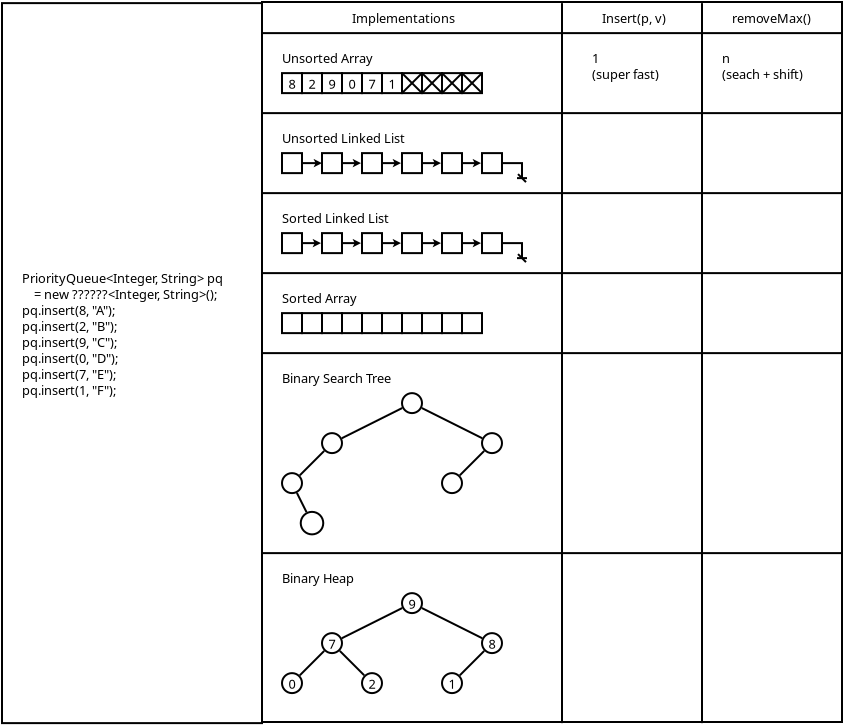 <?xml version="1.0" encoding="UTF-8"?>
<dia:diagram xmlns:dia="http://www.lysator.liu.se/~alla/dia/">
  <dia:layer name="Background" visible="true" active="true">
    <dia:object type="Standard - Box" version="0" id="O0">
      <dia:attribute name="obj_pos">
        <dia:point val="10,9"/>
      </dia:attribute>
      <dia:attribute name="obj_bb">
        <dia:rectangle val="9.95,8.95;23.05,45.05"/>
      </dia:attribute>
      <dia:attribute name="elem_corner">
        <dia:point val="10,9"/>
      </dia:attribute>
      <dia:attribute name="elem_width">
        <dia:real val="13"/>
      </dia:attribute>
      <dia:attribute name="elem_height">
        <dia:real val="36"/>
      </dia:attribute>
      <dia:attribute name="show_background">
        <dia:boolean val="true"/>
      </dia:attribute>
    </dia:object>
    <dia:object type="Standard - Box" version="0" id="O1">
      <dia:attribute name="obj_pos">
        <dia:point val="23,8.944"/>
      </dia:attribute>
      <dia:attribute name="obj_bb">
        <dia:rectangle val="22.95,8.894;52.05,44.994"/>
      </dia:attribute>
      <dia:attribute name="elem_corner">
        <dia:point val="23,8.944"/>
      </dia:attribute>
      <dia:attribute name="elem_width">
        <dia:real val="29"/>
      </dia:attribute>
      <dia:attribute name="elem_height">
        <dia:real val="36"/>
      </dia:attribute>
      <dia:attribute name="show_background">
        <dia:boolean val="true"/>
      </dia:attribute>
    </dia:object>
    <dia:object type="Standard - Text" version="1" id="O2">
      <dia:attribute name="obj_pos">
        <dia:point val="11,23"/>
      </dia:attribute>
      <dia:attribute name="obj_bb">
        <dia:rectangle val="11,22.405;22.525,28.75"/>
      </dia:attribute>
      <dia:attribute name="text">
        <dia:composite type="text">
          <dia:attribute name="string">
            <dia:string>#PriorityQueue&lt;Integer, String&gt; pq
    = new ??????&lt;Integer, String&gt;();
pq.insert(8, "A");
pq.insert(2, "B");
pq.insert(9, "C");
pq.insert(0, "D");
pq.insert(7, "E");
pq.insert(1, "F");#</dia:string>
          </dia:attribute>
          <dia:attribute name="font">
            <dia:font family="sans" style="0" name="Helvetica"/>
          </dia:attribute>
          <dia:attribute name="height">
            <dia:real val="0.8"/>
          </dia:attribute>
          <dia:attribute name="pos">
            <dia:point val="11,23"/>
          </dia:attribute>
          <dia:attribute name="color">
            <dia:color val="#000000"/>
          </dia:attribute>
          <dia:attribute name="alignment">
            <dia:enum val="0"/>
          </dia:attribute>
        </dia:composite>
      </dia:attribute>
      <dia:attribute name="valign">
        <dia:enum val="3"/>
      </dia:attribute>
    </dia:object>
    <dia:object type="Flowchart - Box" version="0" id="O3">
      <dia:attribute name="obj_pos">
        <dia:point val="28,12.5"/>
      </dia:attribute>
      <dia:attribute name="obj_bb">
        <dia:rectangle val="27.95,12.45;29.05,13.55"/>
      </dia:attribute>
      <dia:attribute name="elem_corner">
        <dia:point val="28,12.5"/>
      </dia:attribute>
      <dia:attribute name="elem_width">
        <dia:real val="1"/>
      </dia:attribute>
      <dia:attribute name="elem_height">
        <dia:real val="1"/>
      </dia:attribute>
      <dia:attribute name="border_width">
        <dia:real val="0.1"/>
      </dia:attribute>
      <dia:attribute name="show_background">
        <dia:boolean val="true"/>
      </dia:attribute>
      <dia:attribute name="padding">
        <dia:real val="0"/>
      </dia:attribute>
      <dia:attribute name="text">
        <dia:composite type="text">
          <dia:attribute name="string">
            <dia:string>#7#</dia:string>
          </dia:attribute>
          <dia:attribute name="font">
            <dia:font family="sans" style="0" name="Helvetica"/>
          </dia:attribute>
          <dia:attribute name="height">
            <dia:real val="0.8"/>
          </dia:attribute>
          <dia:attribute name="pos">
            <dia:point val="28.5,13.195"/>
          </dia:attribute>
          <dia:attribute name="color">
            <dia:color val="#000000"/>
          </dia:attribute>
          <dia:attribute name="alignment">
            <dia:enum val="1"/>
          </dia:attribute>
        </dia:composite>
      </dia:attribute>
    </dia:object>
    <dia:object type="Flowchart - Box" version="0" id="O4">
      <dia:attribute name="obj_pos">
        <dia:point val="27,12.5"/>
      </dia:attribute>
      <dia:attribute name="obj_bb">
        <dia:rectangle val="26.95,12.45;28.05,13.55"/>
      </dia:attribute>
      <dia:attribute name="elem_corner">
        <dia:point val="27,12.5"/>
      </dia:attribute>
      <dia:attribute name="elem_width">
        <dia:real val="1"/>
      </dia:attribute>
      <dia:attribute name="elem_height">
        <dia:real val="1"/>
      </dia:attribute>
      <dia:attribute name="border_width">
        <dia:real val="0.1"/>
      </dia:attribute>
      <dia:attribute name="show_background">
        <dia:boolean val="true"/>
      </dia:attribute>
      <dia:attribute name="padding">
        <dia:real val="0"/>
      </dia:attribute>
      <dia:attribute name="text">
        <dia:composite type="text">
          <dia:attribute name="string">
            <dia:string>#0#</dia:string>
          </dia:attribute>
          <dia:attribute name="font">
            <dia:font family="sans" style="0" name="Helvetica"/>
          </dia:attribute>
          <dia:attribute name="height">
            <dia:real val="0.8"/>
          </dia:attribute>
          <dia:attribute name="pos">
            <dia:point val="27.5,13.195"/>
          </dia:attribute>
          <dia:attribute name="color">
            <dia:color val="#000000"/>
          </dia:attribute>
          <dia:attribute name="alignment">
            <dia:enum val="1"/>
          </dia:attribute>
        </dia:composite>
      </dia:attribute>
    </dia:object>
    <dia:object type="Flowchart - Box" version="0" id="O5">
      <dia:attribute name="obj_pos">
        <dia:point val="26,12.5"/>
      </dia:attribute>
      <dia:attribute name="obj_bb">
        <dia:rectangle val="25.95,12.45;27.05,13.55"/>
      </dia:attribute>
      <dia:attribute name="elem_corner">
        <dia:point val="26,12.5"/>
      </dia:attribute>
      <dia:attribute name="elem_width">
        <dia:real val="1"/>
      </dia:attribute>
      <dia:attribute name="elem_height">
        <dia:real val="1"/>
      </dia:attribute>
      <dia:attribute name="border_width">
        <dia:real val="0.1"/>
      </dia:attribute>
      <dia:attribute name="show_background">
        <dia:boolean val="true"/>
      </dia:attribute>
      <dia:attribute name="padding">
        <dia:real val="0"/>
      </dia:attribute>
      <dia:attribute name="text">
        <dia:composite type="text">
          <dia:attribute name="string">
            <dia:string>#9#</dia:string>
          </dia:attribute>
          <dia:attribute name="font">
            <dia:font family="sans" style="0" name="Helvetica"/>
          </dia:attribute>
          <dia:attribute name="height">
            <dia:real val="0.8"/>
          </dia:attribute>
          <dia:attribute name="pos">
            <dia:point val="26.5,13.195"/>
          </dia:attribute>
          <dia:attribute name="color">
            <dia:color val="#000000"/>
          </dia:attribute>
          <dia:attribute name="alignment">
            <dia:enum val="1"/>
          </dia:attribute>
        </dia:composite>
      </dia:attribute>
    </dia:object>
    <dia:object type="Flowchart - Box" version="0" id="O6">
      <dia:attribute name="obj_pos">
        <dia:point val="25,12.5"/>
      </dia:attribute>
      <dia:attribute name="obj_bb">
        <dia:rectangle val="24.95,12.45;26.05,13.55"/>
      </dia:attribute>
      <dia:attribute name="elem_corner">
        <dia:point val="25,12.5"/>
      </dia:attribute>
      <dia:attribute name="elem_width">
        <dia:real val="1"/>
      </dia:attribute>
      <dia:attribute name="elem_height">
        <dia:real val="1"/>
      </dia:attribute>
      <dia:attribute name="border_width">
        <dia:real val="0.1"/>
      </dia:attribute>
      <dia:attribute name="show_background">
        <dia:boolean val="true"/>
      </dia:attribute>
      <dia:attribute name="padding">
        <dia:real val="0"/>
      </dia:attribute>
      <dia:attribute name="text">
        <dia:composite type="text">
          <dia:attribute name="string">
            <dia:string>#2#</dia:string>
          </dia:attribute>
          <dia:attribute name="font">
            <dia:font family="sans" style="0" name="Helvetica"/>
          </dia:attribute>
          <dia:attribute name="height">
            <dia:real val="0.8"/>
          </dia:attribute>
          <dia:attribute name="pos">
            <dia:point val="25.5,13.195"/>
          </dia:attribute>
          <dia:attribute name="color">
            <dia:color val="#000000"/>
          </dia:attribute>
          <dia:attribute name="alignment">
            <dia:enum val="1"/>
          </dia:attribute>
        </dia:composite>
      </dia:attribute>
    </dia:object>
    <dia:object type="Flowchart - Box" version="0" id="O7">
      <dia:attribute name="obj_pos">
        <dia:point val="24,12.5"/>
      </dia:attribute>
      <dia:attribute name="obj_bb">
        <dia:rectangle val="23.95,12.45;25.05,13.55"/>
      </dia:attribute>
      <dia:attribute name="elem_corner">
        <dia:point val="24,12.5"/>
      </dia:attribute>
      <dia:attribute name="elem_width">
        <dia:real val="1"/>
      </dia:attribute>
      <dia:attribute name="elem_height">
        <dia:real val="1"/>
      </dia:attribute>
      <dia:attribute name="border_width">
        <dia:real val="0.1"/>
      </dia:attribute>
      <dia:attribute name="show_background">
        <dia:boolean val="true"/>
      </dia:attribute>
      <dia:attribute name="padding">
        <dia:real val="0"/>
      </dia:attribute>
      <dia:attribute name="text">
        <dia:composite type="text">
          <dia:attribute name="string">
            <dia:string>#8#</dia:string>
          </dia:attribute>
          <dia:attribute name="font">
            <dia:font family="sans" style="0" name="Helvetica"/>
          </dia:attribute>
          <dia:attribute name="height">
            <dia:real val="0.8"/>
          </dia:attribute>
          <dia:attribute name="pos">
            <dia:point val="24.5,13.195"/>
          </dia:attribute>
          <dia:attribute name="color">
            <dia:color val="#000000"/>
          </dia:attribute>
          <dia:attribute name="alignment">
            <dia:enum val="1"/>
          </dia:attribute>
        </dia:composite>
      </dia:attribute>
    </dia:object>
    <dia:object type="Flowchart - Box" version="0" id="O8">
      <dia:attribute name="obj_pos">
        <dia:point val="29,12.5"/>
      </dia:attribute>
      <dia:attribute name="obj_bb">
        <dia:rectangle val="28.95,12.45;30.05,13.55"/>
      </dia:attribute>
      <dia:attribute name="elem_corner">
        <dia:point val="29,12.5"/>
      </dia:attribute>
      <dia:attribute name="elem_width">
        <dia:real val="1"/>
      </dia:attribute>
      <dia:attribute name="elem_height">
        <dia:real val="1"/>
      </dia:attribute>
      <dia:attribute name="border_width">
        <dia:real val="0.1"/>
      </dia:attribute>
      <dia:attribute name="show_background">
        <dia:boolean val="true"/>
      </dia:attribute>
      <dia:attribute name="padding">
        <dia:real val="0"/>
      </dia:attribute>
      <dia:attribute name="text">
        <dia:composite type="text">
          <dia:attribute name="string">
            <dia:string>#1#</dia:string>
          </dia:attribute>
          <dia:attribute name="font">
            <dia:font family="sans" style="0" name="Helvetica"/>
          </dia:attribute>
          <dia:attribute name="height">
            <dia:real val="0.8"/>
          </dia:attribute>
          <dia:attribute name="pos">
            <dia:point val="29.5,13.195"/>
          </dia:attribute>
          <dia:attribute name="color">
            <dia:color val="#000000"/>
          </dia:attribute>
          <dia:attribute name="alignment">
            <dia:enum val="1"/>
          </dia:attribute>
        </dia:composite>
      </dia:attribute>
    </dia:object>
    <dia:object type="Flowchart - Box" version="0" id="O9">
      <dia:attribute name="obj_pos">
        <dia:point val="30,12.5"/>
      </dia:attribute>
      <dia:attribute name="obj_bb">
        <dia:rectangle val="29.95,12.45;31.05,13.55"/>
      </dia:attribute>
      <dia:attribute name="elem_corner">
        <dia:point val="30,12.5"/>
      </dia:attribute>
      <dia:attribute name="elem_width">
        <dia:real val="1"/>
      </dia:attribute>
      <dia:attribute name="elem_height">
        <dia:real val="1"/>
      </dia:attribute>
      <dia:attribute name="border_width">
        <dia:real val="0.1"/>
      </dia:attribute>
      <dia:attribute name="show_background">
        <dia:boolean val="true"/>
      </dia:attribute>
      <dia:attribute name="padding">
        <dia:real val="0"/>
      </dia:attribute>
      <dia:attribute name="text">
        <dia:composite type="text">
          <dia:attribute name="string">
            <dia:string>##</dia:string>
          </dia:attribute>
          <dia:attribute name="font">
            <dia:font family="sans" style="0" name="Helvetica"/>
          </dia:attribute>
          <dia:attribute name="height">
            <dia:real val="0.8"/>
          </dia:attribute>
          <dia:attribute name="pos">
            <dia:point val="30.5,13.195"/>
          </dia:attribute>
          <dia:attribute name="color">
            <dia:color val="#000000"/>
          </dia:attribute>
          <dia:attribute name="alignment">
            <dia:enum val="1"/>
          </dia:attribute>
        </dia:composite>
      </dia:attribute>
    </dia:object>
    <dia:object type="Flowchart - Box" version="0" id="O10">
      <dia:attribute name="obj_pos">
        <dia:point val="31,12.5"/>
      </dia:attribute>
      <dia:attribute name="obj_bb">
        <dia:rectangle val="30.95,12.45;32.05,13.55"/>
      </dia:attribute>
      <dia:attribute name="elem_corner">
        <dia:point val="31,12.5"/>
      </dia:attribute>
      <dia:attribute name="elem_width">
        <dia:real val="1"/>
      </dia:attribute>
      <dia:attribute name="elem_height">
        <dia:real val="1"/>
      </dia:attribute>
      <dia:attribute name="border_width">
        <dia:real val="0.1"/>
      </dia:attribute>
      <dia:attribute name="show_background">
        <dia:boolean val="true"/>
      </dia:attribute>
      <dia:attribute name="padding">
        <dia:real val="0"/>
      </dia:attribute>
      <dia:attribute name="text">
        <dia:composite type="text">
          <dia:attribute name="string">
            <dia:string>##</dia:string>
          </dia:attribute>
          <dia:attribute name="font">
            <dia:font family="sans" style="0" name="Helvetica"/>
          </dia:attribute>
          <dia:attribute name="height">
            <dia:real val="0.8"/>
          </dia:attribute>
          <dia:attribute name="pos">
            <dia:point val="31.5,13.195"/>
          </dia:attribute>
          <dia:attribute name="color">
            <dia:color val="#000000"/>
          </dia:attribute>
          <dia:attribute name="alignment">
            <dia:enum val="1"/>
          </dia:attribute>
        </dia:composite>
      </dia:attribute>
    </dia:object>
    <dia:object type="Flowchart - Box" version="0" id="O11">
      <dia:attribute name="obj_pos">
        <dia:point val="32,12.5"/>
      </dia:attribute>
      <dia:attribute name="obj_bb">
        <dia:rectangle val="31.95,12.45;33.05,13.55"/>
      </dia:attribute>
      <dia:attribute name="elem_corner">
        <dia:point val="32,12.5"/>
      </dia:attribute>
      <dia:attribute name="elem_width">
        <dia:real val="1"/>
      </dia:attribute>
      <dia:attribute name="elem_height">
        <dia:real val="1"/>
      </dia:attribute>
      <dia:attribute name="border_width">
        <dia:real val="0.1"/>
      </dia:attribute>
      <dia:attribute name="show_background">
        <dia:boolean val="true"/>
      </dia:attribute>
      <dia:attribute name="padding">
        <dia:real val="0"/>
      </dia:attribute>
      <dia:attribute name="text">
        <dia:composite type="text">
          <dia:attribute name="string">
            <dia:string>##</dia:string>
          </dia:attribute>
          <dia:attribute name="font">
            <dia:font family="sans" style="0" name="Helvetica"/>
          </dia:attribute>
          <dia:attribute name="height">
            <dia:real val="0.8"/>
          </dia:attribute>
          <dia:attribute name="pos">
            <dia:point val="32.5,13.195"/>
          </dia:attribute>
          <dia:attribute name="color">
            <dia:color val="#000000"/>
          </dia:attribute>
          <dia:attribute name="alignment">
            <dia:enum val="1"/>
          </dia:attribute>
        </dia:composite>
      </dia:attribute>
    </dia:object>
    <dia:object type="Flowchart - Box" version="0" id="O12">
      <dia:attribute name="obj_pos">
        <dia:point val="33,12.5"/>
      </dia:attribute>
      <dia:attribute name="obj_bb">
        <dia:rectangle val="32.95,12.45;34.05,13.55"/>
      </dia:attribute>
      <dia:attribute name="elem_corner">
        <dia:point val="33,12.5"/>
      </dia:attribute>
      <dia:attribute name="elem_width">
        <dia:real val="1"/>
      </dia:attribute>
      <dia:attribute name="elem_height">
        <dia:real val="1"/>
      </dia:attribute>
      <dia:attribute name="border_width">
        <dia:real val="0.1"/>
      </dia:attribute>
      <dia:attribute name="show_background">
        <dia:boolean val="true"/>
      </dia:attribute>
      <dia:attribute name="padding">
        <dia:real val="0"/>
      </dia:attribute>
      <dia:attribute name="text">
        <dia:composite type="text">
          <dia:attribute name="string">
            <dia:string>##</dia:string>
          </dia:attribute>
          <dia:attribute name="font">
            <dia:font family="sans" style="0" name="Helvetica"/>
          </dia:attribute>
          <dia:attribute name="height">
            <dia:real val="0.8"/>
          </dia:attribute>
          <dia:attribute name="pos">
            <dia:point val="33.5,13.195"/>
          </dia:attribute>
          <dia:attribute name="color">
            <dia:color val="#000000"/>
          </dia:attribute>
          <dia:attribute name="alignment">
            <dia:enum val="1"/>
          </dia:attribute>
        </dia:composite>
      </dia:attribute>
    </dia:object>
    <dia:object type="Flowchart - Box" version="0" id="O13">
      <dia:attribute name="obj_pos">
        <dia:point val="26,16.5"/>
      </dia:attribute>
      <dia:attribute name="obj_bb">
        <dia:rectangle val="25.95,16.45;27.05,17.55"/>
      </dia:attribute>
      <dia:attribute name="elem_corner">
        <dia:point val="26,16.5"/>
      </dia:attribute>
      <dia:attribute name="elem_width">
        <dia:real val="1"/>
      </dia:attribute>
      <dia:attribute name="elem_height">
        <dia:real val="1"/>
      </dia:attribute>
      <dia:attribute name="border_width">
        <dia:real val="0.1"/>
      </dia:attribute>
      <dia:attribute name="show_background">
        <dia:boolean val="true"/>
      </dia:attribute>
      <dia:attribute name="padding">
        <dia:real val="0"/>
      </dia:attribute>
      <dia:attribute name="text">
        <dia:composite type="text">
          <dia:attribute name="string">
            <dia:string>##</dia:string>
          </dia:attribute>
          <dia:attribute name="font">
            <dia:font family="sans" style="0" name="Helvetica"/>
          </dia:attribute>
          <dia:attribute name="height">
            <dia:real val="0.8"/>
          </dia:attribute>
          <dia:attribute name="pos">
            <dia:point val="26.5,17.195"/>
          </dia:attribute>
          <dia:attribute name="color">
            <dia:color val="#000000"/>
          </dia:attribute>
          <dia:attribute name="alignment">
            <dia:enum val="1"/>
          </dia:attribute>
        </dia:composite>
      </dia:attribute>
    </dia:object>
    <dia:object type="Flowchart - Box" version="0" id="O14">
      <dia:attribute name="obj_pos">
        <dia:point val="28,16.5"/>
      </dia:attribute>
      <dia:attribute name="obj_bb">
        <dia:rectangle val="27.95,16.45;29.05,17.55"/>
      </dia:attribute>
      <dia:attribute name="elem_corner">
        <dia:point val="28,16.5"/>
      </dia:attribute>
      <dia:attribute name="elem_width">
        <dia:real val="1"/>
      </dia:attribute>
      <dia:attribute name="elem_height">
        <dia:real val="1"/>
      </dia:attribute>
      <dia:attribute name="border_width">
        <dia:real val="0.1"/>
      </dia:attribute>
      <dia:attribute name="show_background">
        <dia:boolean val="true"/>
      </dia:attribute>
      <dia:attribute name="padding">
        <dia:real val="0"/>
      </dia:attribute>
      <dia:attribute name="text">
        <dia:composite type="text">
          <dia:attribute name="string">
            <dia:string>##</dia:string>
          </dia:attribute>
          <dia:attribute name="font">
            <dia:font family="sans" style="0" name="Helvetica"/>
          </dia:attribute>
          <dia:attribute name="height">
            <dia:real val="0.8"/>
          </dia:attribute>
          <dia:attribute name="pos">
            <dia:point val="28.5,17.195"/>
          </dia:attribute>
          <dia:attribute name="color">
            <dia:color val="#000000"/>
          </dia:attribute>
          <dia:attribute name="alignment">
            <dia:enum val="1"/>
          </dia:attribute>
        </dia:composite>
      </dia:attribute>
    </dia:object>
    <dia:object type="Flowchart - Box" version="0" id="O15">
      <dia:attribute name="obj_pos">
        <dia:point val="30,16.5"/>
      </dia:attribute>
      <dia:attribute name="obj_bb">
        <dia:rectangle val="29.95,16.45;31.05,17.55"/>
      </dia:attribute>
      <dia:attribute name="elem_corner">
        <dia:point val="30,16.5"/>
      </dia:attribute>
      <dia:attribute name="elem_width">
        <dia:real val="1"/>
      </dia:attribute>
      <dia:attribute name="elem_height">
        <dia:real val="1"/>
      </dia:attribute>
      <dia:attribute name="border_width">
        <dia:real val="0.1"/>
      </dia:attribute>
      <dia:attribute name="show_background">
        <dia:boolean val="true"/>
      </dia:attribute>
      <dia:attribute name="padding">
        <dia:real val="0"/>
      </dia:attribute>
      <dia:attribute name="text">
        <dia:composite type="text">
          <dia:attribute name="string">
            <dia:string>##</dia:string>
          </dia:attribute>
          <dia:attribute name="font">
            <dia:font family="sans" style="0" name="Helvetica"/>
          </dia:attribute>
          <dia:attribute name="height">
            <dia:real val="0.8"/>
          </dia:attribute>
          <dia:attribute name="pos">
            <dia:point val="30.5,17.195"/>
          </dia:attribute>
          <dia:attribute name="color">
            <dia:color val="#000000"/>
          </dia:attribute>
          <dia:attribute name="alignment">
            <dia:enum val="1"/>
          </dia:attribute>
        </dia:composite>
      </dia:attribute>
    </dia:object>
    <dia:object type="Flowchart - Box" version="0" id="O16">
      <dia:attribute name="obj_pos">
        <dia:point val="32,16.5"/>
      </dia:attribute>
      <dia:attribute name="obj_bb">
        <dia:rectangle val="31.95,16.45;33.05,17.55"/>
      </dia:attribute>
      <dia:attribute name="elem_corner">
        <dia:point val="32,16.5"/>
      </dia:attribute>
      <dia:attribute name="elem_width">
        <dia:real val="1"/>
      </dia:attribute>
      <dia:attribute name="elem_height">
        <dia:real val="1"/>
      </dia:attribute>
      <dia:attribute name="border_width">
        <dia:real val="0.1"/>
      </dia:attribute>
      <dia:attribute name="show_background">
        <dia:boolean val="true"/>
      </dia:attribute>
      <dia:attribute name="padding">
        <dia:real val="0"/>
      </dia:attribute>
      <dia:attribute name="text">
        <dia:composite type="text">
          <dia:attribute name="string">
            <dia:string>##</dia:string>
          </dia:attribute>
          <dia:attribute name="font">
            <dia:font family="sans" style="0" name="Helvetica"/>
          </dia:attribute>
          <dia:attribute name="height">
            <dia:real val="0.8"/>
          </dia:attribute>
          <dia:attribute name="pos">
            <dia:point val="32.5,17.195"/>
          </dia:attribute>
          <dia:attribute name="color">
            <dia:color val="#000000"/>
          </dia:attribute>
          <dia:attribute name="alignment">
            <dia:enum val="1"/>
          </dia:attribute>
        </dia:composite>
      </dia:attribute>
    </dia:object>
    <dia:object type="Flowchart - Box" version="0" id="O17">
      <dia:attribute name="obj_pos">
        <dia:point val="34,16.5"/>
      </dia:attribute>
      <dia:attribute name="obj_bb">
        <dia:rectangle val="33.95,16.45;35.05,17.55"/>
      </dia:attribute>
      <dia:attribute name="elem_corner">
        <dia:point val="34,16.5"/>
      </dia:attribute>
      <dia:attribute name="elem_width">
        <dia:real val="1"/>
      </dia:attribute>
      <dia:attribute name="elem_height">
        <dia:real val="1"/>
      </dia:attribute>
      <dia:attribute name="border_width">
        <dia:real val="0.1"/>
      </dia:attribute>
      <dia:attribute name="show_background">
        <dia:boolean val="true"/>
      </dia:attribute>
      <dia:attribute name="padding">
        <dia:real val="0"/>
      </dia:attribute>
      <dia:attribute name="text">
        <dia:composite type="text">
          <dia:attribute name="string">
            <dia:string>##</dia:string>
          </dia:attribute>
          <dia:attribute name="font">
            <dia:font family="sans" style="0" name="Helvetica"/>
          </dia:attribute>
          <dia:attribute name="height">
            <dia:real val="0.8"/>
          </dia:attribute>
          <dia:attribute name="pos">
            <dia:point val="34.5,17.195"/>
          </dia:attribute>
          <dia:attribute name="color">
            <dia:color val="#000000"/>
          </dia:attribute>
          <dia:attribute name="alignment">
            <dia:enum val="1"/>
          </dia:attribute>
        </dia:composite>
      </dia:attribute>
    </dia:object>
    <dia:object type="Standard - Line" version="0" id="O18">
      <dia:attribute name="obj_pos">
        <dia:point val="27.049,17"/>
      </dia:attribute>
      <dia:attribute name="obj_bb">
        <dia:rectangle val="26.999,16.788;28.063,17.212"/>
      </dia:attribute>
      <dia:attribute name="conn_endpoints">
        <dia:point val="27.049,17"/>
        <dia:point val="27.951,17"/>
      </dia:attribute>
      <dia:attribute name="numcp">
        <dia:int val="1"/>
      </dia:attribute>
      <dia:attribute name="end_arrow">
        <dia:enum val="22"/>
      </dia:attribute>
      <dia:attribute name="end_arrow_length">
        <dia:real val="0.2"/>
      </dia:attribute>
      <dia:attribute name="end_arrow_width">
        <dia:real val="0.2"/>
      </dia:attribute>
      <dia:connections>
        <dia:connection handle="0" to="O13" connection="16"/>
        <dia:connection handle="1" to="O14" connection="16"/>
      </dia:connections>
    </dia:object>
    <dia:object type="Standard - Line" version="0" id="O19">
      <dia:attribute name="obj_pos">
        <dia:point val="29.049,17"/>
      </dia:attribute>
      <dia:attribute name="obj_bb">
        <dia:rectangle val="28.999,16.788;30.063,17.212"/>
      </dia:attribute>
      <dia:attribute name="conn_endpoints">
        <dia:point val="29.049,17"/>
        <dia:point val="29.951,17"/>
      </dia:attribute>
      <dia:attribute name="numcp">
        <dia:int val="1"/>
      </dia:attribute>
      <dia:attribute name="end_arrow">
        <dia:enum val="22"/>
      </dia:attribute>
      <dia:attribute name="end_arrow_length">
        <dia:real val="0.2"/>
      </dia:attribute>
      <dia:attribute name="end_arrow_width">
        <dia:real val="0.2"/>
      </dia:attribute>
      <dia:connections>
        <dia:connection handle="0" to="O14" connection="16"/>
        <dia:connection handle="1" to="O15" connection="16"/>
      </dia:connections>
    </dia:object>
    <dia:object type="Standard - Line" version="0" id="O20">
      <dia:attribute name="obj_pos">
        <dia:point val="31.049,17"/>
      </dia:attribute>
      <dia:attribute name="obj_bb">
        <dia:rectangle val="30.999,16.788;32.063,17.212"/>
      </dia:attribute>
      <dia:attribute name="conn_endpoints">
        <dia:point val="31.049,17"/>
        <dia:point val="31.951,17"/>
      </dia:attribute>
      <dia:attribute name="numcp">
        <dia:int val="1"/>
      </dia:attribute>
      <dia:attribute name="end_arrow">
        <dia:enum val="22"/>
      </dia:attribute>
      <dia:attribute name="end_arrow_length">
        <dia:real val="0.2"/>
      </dia:attribute>
      <dia:attribute name="end_arrow_width">
        <dia:real val="0.2"/>
      </dia:attribute>
      <dia:connections>
        <dia:connection handle="0" to="O15" connection="16"/>
        <dia:connection handle="1" to="O16" connection="16"/>
      </dia:connections>
    </dia:object>
    <dia:object type="Standard - Line" version="0" id="O21">
      <dia:attribute name="obj_pos">
        <dia:point val="33.049,17"/>
      </dia:attribute>
      <dia:attribute name="obj_bb">
        <dia:rectangle val="32.999,16.788;34.063,17.212"/>
      </dia:attribute>
      <dia:attribute name="conn_endpoints">
        <dia:point val="33.049,17"/>
        <dia:point val="33.951,17"/>
      </dia:attribute>
      <dia:attribute name="numcp">
        <dia:int val="1"/>
      </dia:attribute>
      <dia:attribute name="end_arrow">
        <dia:enum val="22"/>
      </dia:attribute>
      <dia:attribute name="end_arrow_length">
        <dia:real val="0.2"/>
      </dia:attribute>
      <dia:attribute name="end_arrow_width">
        <dia:real val="0.2"/>
      </dia:attribute>
      <dia:connections>
        <dia:connection handle="0" to="O16" connection="16"/>
        <dia:connection handle="1" to="O17" connection="16"/>
      </dia:connections>
    </dia:object>
    <dia:object type="Standard - PolyLine" version="0" id="O22">
      <dia:attribute name="obj_pos">
        <dia:point val="34.5,17"/>
      </dia:attribute>
      <dia:attribute name="obj_bb">
        <dia:rectangle val="34.995,16.843;36.507,18.257"/>
      </dia:attribute>
      <dia:attribute name="poly_points">
        <dia:point val="34.5,17"/>
        <dia:point val="36,17"/>
        <dia:point val="36,18"/>
      </dia:attribute>
      <dia:attribute name="end_arrow">
        <dia:enum val="18"/>
      </dia:attribute>
      <dia:attribute name="end_arrow_length">
        <dia:real val="0.5"/>
      </dia:attribute>
      <dia:attribute name="end_arrow_width">
        <dia:real val="0.5"/>
      </dia:attribute>
      <dia:connections>
        <dia:connection handle="0" to="O17" connection="16"/>
      </dia:connections>
    </dia:object>
    <dia:object type="Flowchart - Box" version="0" id="O23">
      <dia:attribute name="obj_pos">
        <dia:point val="29,24.5"/>
      </dia:attribute>
      <dia:attribute name="obj_bb">
        <dia:rectangle val="28.95,24.45;30.05,25.55"/>
      </dia:attribute>
      <dia:attribute name="elem_corner">
        <dia:point val="29,24.5"/>
      </dia:attribute>
      <dia:attribute name="elem_width">
        <dia:real val="1"/>
      </dia:attribute>
      <dia:attribute name="elem_height">
        <dia:real val="1"/>
      </dia:attribute>
      <dia:attribute name="border_width">
        <dia:real val="0.1"/>
      </dia:attribute>
      <dia:attribute name="show_background">
        <dia:boolean val="true"/>
      </dia:attribute>
      <dia:attribute name="padding">
        <dia:real val="0"/>
      </dia:attribute>
      <dia:attribute name="text">
        <dia:composite type="text">
          <dia:attribute name="string">
            <dia:string>##</dia:string>
          </dia:attribute>
          <dia:attribute name="font">
            <dia:font family="sans" style="0" name="Helvetica"/>
          </dia:attribute>
          <dia:attribute name="height">
            <dia:real val="0.8"/>
          </dia:attribute>
          <dia:attribute name="pos">
            <dia:point val="29.5,25.195"/>
          </dia:attribute>
          <dia:attribute name="color">
            <dia:color val="#000000"/>
          </dia:attribute>
          <dia:attribute name="alignment">
            <dia:enum val="1"/>
          </dia:attribute>
        </dia:composite>
      </dia:attribute>
    </dia:object>
    <dia:object type="Flowchart - Box" version="0" id="O24">
      <dia:attribute name="obj_pos">
        <dia:point val="24,24.5"/>
      </dia:attribute>
      <dia:attribute name="obj_bb">
        <dia:rectangle val="23.95,24.45;25.05,25.55"/>
      </dia:attribute>
      <dia:attribute name="elem_corner">
        <dia:point val="24,24.5"/>
      </dia:attribute>
      <dia:attribute name="elem_width">
        <dia:real val="1"/>
      </dia:attribute>
      <dia:attribute name="elem_height">
        <dia:real val="1"/>
      </dia:attribute>
      <dia:attribute name="border_width">
        <dia:real val="0.1"/>
      </dia:attribute>
      <dia:attribute name="show_background">
        <dia:boolean val="true"/>
      </dia:attribute>
      <dia:attribute name="padding">
        <dia:real val="0"/>
      </dia:attribute>
      <dia:attribute name="text">
        <dia:composite type="text">
          <dia:attribute name="string">
            <dia:string>##</dia:string>
          </dia:attribute>
          <dia:attribute name="font">
            <dia:font family="sans" style="0" name="Helvetica"/>
          </dia:attribute>
          <dia:attribute name="height">
            <dia:real val="0.8"/>
          </dia:attribute>
          <dia:attribute name="pos">
            <dia:point val="24.5,25.195"/>
          </dia:attribute>
          <dia:attribute name="color">
            <dia:color val="#000000"/>
          </dia:attribute>
          <dia:attribute name="alignment">
            <dia:enum val="1"/>
          </dia:attribute>
        </dia:composite>
      </dia:attribute>
    </dia:object>
    <dia:object type="Flowchart - Box" version="0" id="O25">
      <dia:attribute name="obj_pos">
        <dia:point val="27,24.5"/>
      </dia:attribute>
      <dia:attribute name="obj_bb">
        <dia:rectangle val="26.95,24.45;28.05,25.55"/>
      </dia:attribute>
      <dia:attribute name="elem_corner">
        <dia:point val="27,24.5"/>
      </dia:attribute>
      <dia:attribute name="elem_width">
        <dia:real val="1"/>
      </dia:attribute>
      <dia:attribute name="elem_height">
        <dia:real val="1"/>
      </dia:attribute>
      <dia:attribute name="border_width">
        <dia:real val="0.1"/>
      </dia:attribute>
      <dia:attribute name="show_background">
        <dia:boolean val="true"/>
      </dia:attribute>
      <dia:attribute name="padding">
        <dia:real val="0"/>
      </dia:attribute>
      <dia:attribute name="text">
        <dia:composite type="text">
          <dia:attribute name="string">
            <dia:string>##</dia:string>
          </dia:attribute>
          <dia:attribute name="font">
            <dia:font family="sans" style="0" name="Helvetica"/>
          </dia:attribute>
          <dia:attribute name="height">
            <dia:real val="0.8"/>
          </dia:attribute>
          <dia:attribute name="pos">
            <dia:point val="27.5,25.195"/>
          </dia:attribute>
          <dia:attribute name="color">
            <dia:color val="#000000"/>
          </dia:attribute>
          <dia:attribute name="alignment">
            <dia:enum val="1"/>
          </dia:attribute>
        </dia:composite>
      </dia:attribute>
    </dia:object>
    <dia:object type="Flowchart - Box" version="0" id="O26">
      <dia:attribute name="obj_pos">
        <dia:point val="26,24.5"/>
      </dia:attribute>
      <dia:attribute name="obj_bb">
        <dia:rectangle val="25.95,24.45;27.05,25.55"/>
      </dia:attribute>
      <dia:attribute name="elem_corner">
        <dia:point val="26,24.5"/>
      </dia:attribute>
      <dia:attribute name="elem_width">
        <dia:real val="1"/>
      </dia:attribute>
      <dia:attribute name="elem_height">
        <dia:real val="1"/>
      </dia:attribute>
      <dia:attribute name="border_width">
        <dia:real val="0.1"/>
      </dia:attribute>
      <dia:attribute name="show_background">
        <dia:boolean val="true"/>
      </dia:attribute>
      <dia:attribute name="padding">
        <dia:real val="0"/>
      </dia:attribute>
      <dia:attribute name="text">
        <dia:composite type="text">
          <dia:attribute name="string">
            <dia:string>##</dia:string>
          </dia:attribute>
          <dia:attribute name="font">
            <dia:font family="sans" style="0" name="Helvetica"/>
          </dia:attribute>
          <dia:attribute name="height">
            <dia:real val="0.8"/>
          </dia:attribute>
          <dia:attribute name="pos">
            <dia:point val="26.5,25.195"/>
          </dia:attribute>
          <dia:attribute name="color">
            <dia:color val="#000000"/>
          </dia:attribute>
          <dia:attribute name="alignment">
            <dia:enum val="1"/>
          </dia:attribute>
        </dia:composite>
      </dia:attribute>
    </dia:object>
    <dia:object type="Flowchart - Box" version="0" id="O27">
      <dia:attribute name="obj_pos">
        <dia:point val="28,24.5"/>
      </dia:attribute>
      <dia:attribute name="obj_bb">
        <dia:rectangle val="27.95,24.45;29.05,25.55"/>
      </dia:attribute>
      <dia:attribute name="elem_corner">
        <dia:point val="28,24.5"/>
      </dia:attribute>
      <dia:attribute name="elem_width">
        <dia:real val="1"/>
      </dia:attribute>
      <dia:attribute name="elem_height">
        <dia:real val="1"/>
      </dia:attribute>
      <dia:attribute name="border_width">
        <dia:real val="0.1"/>
      </dia:attribute>
      <dia:attribute name="show_background">
        <dia:boolean val="true"/>
      </dia:attribute>
      <dia:attribute name="padding">
        <dia:real val="0"/>
      </dia:attribute>
      <dia:attribute name="text">
        <dia:composite type="text">
          <dia:attribute name="string">
            <dia:string>##</dia:string>
          </dia:attribute>
          <dia:attribute name="font">
            <dia:font family="sans" style="0" name="Helvetica"/>
          </dia:attribute>
          <dia:attribute name="height">
            <dia:real val="0.8"/>
          </dia:attribute>
          <dia:attribute name="pos">
            <dia:point val="28.5,25.195"/>
          </dia:attribute>
          <dia:attribute name="color">
            <dia:color val="#000000"/>
          </dia:attribute>
          <dia:attribute name="alignment">
            <dia:enum val="1"/>
          </dia:attribute>
        </dia:composite>
      </dia:attribute>
    </dia:object>
    <dia:object type="Flowchart - Box" version="0" id="O28">
      <dia:attribute name="obj_pos">
        <dia:point val="30,24.5"/>
      </dia:attribute>
      <dia:attribute name="obj_bb">
        <dia:rectangle val="29.95,24.45;31.05,25.55"/>
      </dia:attribute>
      <dia:attribute name="elem_corner">
        <dia:point val="30,24.5"/>
      </dia:attribute>
      <dia:attribute name="elem_width">
        <dia:real val="1"/>
      </dia:attribute>
      <dia:attribute name="elem_height">
        <dia:real val="1"/>
      </dia:attribute>
      <dia:attribute name="border_width">
        <dia:real val="0.1"/>
      </dia:attribute>
      <dia:attribute name="show_background">
        <dia:boolean val="true"/>
      </dia:attribute>
      <dia:attribute name="padding">
        <dia:real val="0"/>
      </dia:attribute>
      <dia:attribute name="text">
        <dia:composite type="text">
          <dia:attribute name="string">
            <dia:string>##</dia:string>
          </dia:attribute>
          <dia:attribute name="font">
            <dia:font family="sans" style="0" name="Helvetica"/>
          </dia:attribute>
          <dia:attribute name="height">
            <dia:real val="0.8"/>
          </dia:attribute>
          <dia:attribute name="pos">
            <dia:point val="30.5,25.195"/>
          </dia:attribute>
          <dia:attribute name="color">
            <dia:color val="#000000"/>
          </dia:attribute>
          <dia:attribute name="alignment">
            <dia:enum val="1"/>
          </dia:attribute>
        </dia:composite>
      </dia:attribute>
    </dia:object>
    <dia:object type="Flowchart - Box" version="0" id="O29">
      <dia:attribute name="obj_pos">
        <dia:point val="31,24.5"/>
      </dia:attribute>
      <dia:attribute name="obj_bb">
        <dia:rectangle val="30.95,24.45;32.05,25.55"/>
      </dia:attribute>
      <dia:attribute name="elem_corner">
        <dia:point val="31,24.5"/>
      </dia:attribute>
      <dia:attribute name="elem_width">
        <dia:real val="1"/>
      </dia:attribute>
      <dia:attribute name="elem_height">
        <dia:real val="1"/>
      </dia:attribute>
      <dia:attribute name="border_width">
        <dia:real val="0.1"/>
      </dia:attribute>
      <dia:attribute name="show_background">
        <dia:boolean val="true"/>
      </dia:attribute>
      <dia:attribute name="padding">
        <dia:real val="0"/>
      </dia:attribute>
      <dia:attribute name="text">
        <dia:composite type="text">
          <dia:attribute name="string">
            <dia:string>##</dia:string>
          </dia:attribute>
          <dia:attribute name="font">
            <dia:font family="sans" style="0" name="Helvetica"/>
          </dia:attribute>
          <dia:attribute name="height">
            <dia:real val="0.8"/>
          </dia:attribute>
          <dia:attribute name="pos">
            <dia:point val="31.5,25.195"/>
          </dia:attribute>
          <dia:attribute name="color">
            <dia:color val="#000000"/>
          </dia:attribute>
          <dia:attribute name="alignment">
            <dia:enum val="1"/>
          </dia:attribute>
        </dia:composite>
      </dia:attribute>
    </dia:object>
    <dia:object type="Flowchart - Box" version="0" id="O30">
      <dia:attribute name="obj_pos">
        <dia:point val="32,24.5"/>
      </dia:attribute>
      <dia:attribute name="obj_bb">
        <dia:rectangle val="31.95,24.45;33.05,25.55"/>
      </dia:attribute>
      <dia:attribute name="elem_corner">
        <dia:point val="32,24.5"/>
      </dia:attribute>
      <dia:attribute name="elem_width">
        <dia:real val="1"/>
      </dia:attribute>
      <dia:attribute name="elem_height">
        <dia:real val="1"/>
      </dia:attribute>
      <dia:attribute name="border_width">
        <dia:real val="0.1"/>
      </dia:attribute>
      <dia:attribute name="show_background">
        <dia:boolean val="true"/>
      </dia:attribute>
      <dia:attribute name="padding">
        <dia:real val="0"/>
      </dia:attribute>
      <dia:attribute name="text">
        <dia:composite type="text">
          <dia:attribute name="string">
            <dia:string>##</dia:string>
          </dia:attribute>
          <dia:attribute name="font">
            <dia:font family="sans" style="0" name="Helvetica"/>
          </dia:attribute>
          <dia:attribute name="height">
            <dia:real val="0.8"/>
          </dia:attribute>
          <dia:attribute name="pos">
            <dia:point val="32.5,25.195"/>
          </dia:attribute>
          <dia:attribute name="color">
            <dia:color val="#000000"/>
          </dia:attribute>
          <dia:attribute name="alignment">
            <dia:enum val="1"/>
          </dia:attribute>
        </dia:composite>
      </dia:attribute>
    </dia:object>
    <dia:object type="Flowchart - Box" version="0" id="O31">
      <dia:attribute name="obj_pos">
        <dia:point val="33,24.5"/>
      </dia:attribute>
      <dia:attribute name="obj_bb">
        <dia:rectangle val="32.95,24.45;34.05,25.55"/>
      </dia:attribute>
      <dia:attribute name="elem_corner">
        <dia:point val="33,24.5"/>
      </dia:attribute>
      <dia:attribute name="elem_width">
        <dia:real val="1"/>
      </dia:attribute>
      <dia:attribute name="elem_height">
        <dia:real val="1"/>
      </dia:attribute>
      <dia:attribute name="border_width">
        <dia:real val="0.1"/>
      </dia:attribute>
      <dia:attribute name="show_background">
        <dia:boolean val="true"/>
      </dia:attribute>
      <dia:attribute name="padding">
        <dia:real val="0"/>
      </dia:attribute>
      <dia:attribute name="text">
        <dia:composite type="text">
          <dia:attribute name="string">
            <dia:string>##</dia:string>
          </dia:attribute>
          <dia:attribute name="font">
            <dia:font family="sans" style="0" name="Helvetica"/>
          </dia:attribute>
          <dia:attribute name="height">
            <dia:real val="0.8"/>
          </dia:attribute>
          <dia:attribute name="pos">
            <dia:point val="33.5,25.195"/>
          </dia:attribute>
          <dia:attribute name="color">
            <dia:color val="#000000"/>
          </dia:attribute>
          <dia:attribute name="alignment">
            <dia:enum val="1"/>
          </dia:attribute>
        </dia:composite>
      </dia:attribute>
    </dia:object>
    <dia:object type="Flowchart - Box" version="0" id="O32">
      <dia:attribute name="obj_pos">
        <dia:point val="25,24.5"/>
      </dia:attribute>
      <dia:attribute name="obj_bb">
        <dia:rectangle val="24.95,24.45;26.05,25.55"/>
      </dia:attribute>
      <dia:attribute name="elem_corner">
        <dia:point val="25,24.5"/>
      </dia:attribute>
      <dia:attribute name="elem_width">
        <dia:real val="1"/>
      </dia:attribute>
      <dia:attribute name="elem_height">
        <dia:real val="1"/>
      </dia:attribute>
      <dia:attribute name="border_width">
        <dia:real val="0.1"/>
      </dia:attribute>
      <dia:attribute name="show_background">
        <dia:boolean val="true"/>
      </dia:attribute>
      <dia:attribute name="padding">
        <dia:real val="0"/>
      </dia:attribute>
      <dia:attribute name="text">
        <dia:composite type="text">
          <dia:attribute name="string">
            <dia:string>##</dia:string>
          </dia:attribute>
          <dia:attribute name="font">
            <dia:font family="sans" style="0" name="Helvetica"/>
          </dia:attribute>
          <dia:attribute name="height">
            <dia:real val="0.8"/>
          </dia:attribute>
          <dia:attribute name="pos">
            <dia:point val="25.5,25.195"/>
          </dia:attribute>
          <dia:attribute name="color">
            <dia:color val="#000000"/>
          </dia:attribute>
          <dia:attribute name="alignment">
            <dia:enum val="1"/>
          </dia:attribute>
        </dia:composite>
      </dia:attribute>
    </dia:object>
    <dia:object type="Flowchart - Box" version="0" id="O33">
      <dia:attribute name="obj_pos">
        <dia:point val="24,20.5"/>
      </dia:attribute>
      <dia:attribute name="obj_bb">
        <dia:rectangle val="23.95,20.45;25.05,21.55"/>
      </dia:attribute>
      <dia:attribute name="elem_corner">
        <dia:point val="24,20.5"/>
      </dia:attribute>
      <dia:attribute name="elem_width">
        <dia:real val="1"/>
      </dia:attribute>
      <dia:attribute name="elem_height">
        <dia:real val="1"/>
      </dia:attribute>
      <dia:attribute name="border_width">
        <dia:real val="0.1"/>
      </dia:attribute>
      <dia:attribute name="show_background">
        <dia:boolean val="true"/>
      </dia:attribute>
      <dia:attribute name="padding">
        <dia:real val="0"/>
      </dia:attribute>
      <dia:attribute name="text">
        <dia:composite type="text">
          <dia:attribute name="string">
            <dia:string>##</dia:string>
          </dia:attribute>
          <dia:attribute name="font">
            <dia:font family="sans" style="0" name="Helvetica"/>
          </dia:attribute>
          <dia:attribute name="height">
            <dia:real val="0.8"/>
          </dia:attribute>
          <dia:attribute name="pos">
            <dia:point val="24.5,21.195"/>
          </dia:attribute>
          <dia:attribute name="color">
            <dia:color val="#000000"/>
          </dia:attribute>
          <dia:attribute name="alignment">
            <dia:enum val="1"/>
          </dia:attribute>
        </dia:composite>
      </dia:attribute>
    </dia:object>
    <dia:object type="Flowchart - Box" version="0" id="O34">
      <dia:attribute name="obj_pos">
        <dia:point val="34,20.5"/>
      </dia:attribute>
      <dia:attribute name="obj_bb">
        <dia:rectangle val="33.95,20.45;35.05,21.55"/>
      </dia:attribute>
      <dia:attribute name="elem_corner">
        <dia:point val="34,20.5"/>
      </dia:attribute>
      <dia:attribute name="elem_width">
        <dia:real val="1"/>
      </dia:attribute>
      <dia:attribute name="elem_height">
        <dia:real val="1"/>
      </dia:attribute>
      <dia:attribute name="border_width">
        <dia:real val="0.1"/>
      </dia:attribute>
      <dia:attribute name="show_background">
        <dia:boolean val="true"/>
      </dia:attribute>
      <dia:attribute name="padding">
        <dia:real val="0"/>
      </dia:attribute>
      <dia:attribute name="text">
        <dia:composite type="text">
          <dia:attribute name="string">
            <dia:string>##</dia:string>
          </dia:attribute>
          <dia:attribute name="font">
            <dia:font family="sans" style="0" name="Helvetica"/>
          </dia:attribute>
          <dia:attribute name="height">
            <dia:real val="0.8"/>
          </dia:attribute>
          <dia:attribute name="pos">
            <dia:point val="34.5,21.195"/>
          </dia:attribute>
          <dia:attribute name="color">
            <dia:color val="#000000"/>
          </dia:attribute>
          <dia:attribute name="alignment">
            <dia:enum val="1"/>
          </dia:attribute>
        </dia:composite>
      </dia:attribute>
    </dia:object>
    <dia:object type="Flowchart - Box" version="0" id="O35">
      <dia:attribute name="obj_pos">
        <dia:point val="28,20.5"/>
      </dia:attribute>
      <dia:attribute name="obj_bb">
        <dia:rectangle val="27.95,20.45;29.05,21.55"/>
      </dia:attribute>
      <dia:attribute name="elem_corner">
        <dia:point val="28,20.5"/>
      </dia:attribute>
      <dia:attribute name="elem_width">
        <dia:real val="1"/>
      </dia:attribute>
      <dia:attribute name="elem_height">
        <dia:real val="1"/>
      </dia:attribute>
      <dia:attribute name="border_width">
        <dia:real val="0.1"/>
      </dia:attribute>
      <dia:attribute name="show_background">
        <dia:boolean val="true"/>
      </dia:attribute>
      <dia:attribute name="padding">
        <dia:real val="0"/>
      </dia:attribute>
      <dia:attribute name="text">
        <dia:composite type="text">
          <dia:attribute name="string">
            <dia:string>##</dia:string>
          </dia:attribute>
          <dia:attribute name="font">
            <dia:font family="sans" style="0" name="Helvetica"/>
          </dia:attribute>
          <dia:attribute name="height">
            <dia:real val="0.8"/>
          </dia:attribute>
          <dia:attribute name="pos">
            <dia:point val="28.5,21.195"/>
          </dia:attribute>
          <dia:attribute name="color">
            <dia:color val="#000000"/>
          </dia:attribute>
          <dia:attribute name="alignment">
            <dia:enum val="1"/>
          </dia:attribute>
        </dia:composite>
      </dia:attribute>
    </dia:object>
    <dia:object type="Flowchart - Box" version="0" id="O36">
      <dia:attribute name="obj_pos">
        <dia:point val="30,20.5"/>
      </dia:attribute>
      <dia:attribute name="obj_bb">
        <dia:rectangle val="29.95,20.45;31.05,21.55"/>
      </dia:attribute>
      <dia:attribute name="elem_corner">
        <dia:point val="30,20.5"/>
      </dia:attribute>
      <dia:attribute name="elem_width">
        <dia:real val="1"/>
      </dia:attribute>
      <dia:attribute name="elem_height">
        <dia:real val="1"/>
      </dia:attribute>
      <dia:attribute name="border_width">
        <dia:real val="0.1"/>
      </dia:attribute>
      <dia:attribute name="show_background">
        <dia:boolean val="true"/>
      </dia:attribute>
      <dia:attribute name="padding">
        <dia:real val="0"/>
      </dia:attribute>
      <dia:attribute name="text">
        <dia:composite type="text">
          <dia:attribute name="string">
            <dia:string>##</dia:string>
          </dia:attribute>
          <dia:attribute name="font">
            <dia:font family="sans" style="0" name="Helvetica"/>
          </dia:attribute>
          <dia:attribute name="height">
            <dia:real val="0.8"/>
          </dia:attribute>
          <dia:attribute name="pos">
            <dia:point val="30.5,21.195"/>
          </dia:attribute>
          <dia:attribute name="color">
            <dia:color val="#000000"/>
          </dia:attribute>
          <dia:attribute name="alignment">
            <dia:enum val="1"/>
          </dia:attribute>
        </dia:composite>
      </dia:attribute>
    </dia:object>
    <dia:object type="Flowchart - Box" version="0" id="O37">
      <dia:attribute name="obj_pos">
        <dia:point val="26,20.5"/>
      </dia:attribute>
      <dia:attribute name="obj_bb">
        <dia:rectangle val="25.95,20.45;27.05,21.55"/>
      </dia:attribute>
      <dia:attribute name="elem_corner">
        <dia:point val="26,20.5"/>
      </dia:attribute>
      <dia:attribute name="elem_width">
        <dia:real val="1"/>
      </dia:attribute>
      <dia:attribute name="elem_height">
        <dia:real val="1"/>
      </dia:attribute>
      <dia:attribute name="border_width">
        <dia:real val="0.1"/>
      </dia:attribute>
      <dia:attribute name="show_background">
        <dia:boolean val="true"/>
      </dia:attribute>
      <dia:attribute name="padding">
        <dia:real val="0"/>
      </dia:attribute>
      <dia:attribute name="text">
        <dia:composite type="text">
          <dia:attribute name="string">
            <dia:string>##</dia:string>
          </dia:attribute>
          <dia:attribute name="font">
            <dia:font family="sans" style="0" name="Helvetica"/>
          </dia:attribute>
          <dia:attribute name="height">
            <dia:real val="0.8"/>
          </dia:attribute>
          <dia:attribute name="pos">
            <dia:point val="26.5,21.195"/>
          </dia:attribute>
          <dia:attribute name="color">
            <dia:color val="#000000"/>
          </dia:attribute>
          <dia:attribute name="alignment">
            <dia:enum val="1"/>
          </dia:attribute>
        </dia:composite>
      </dia:attribute>
    </dia:object>
    <dia:object type="Standard - Line" version="0" id="O38">
      <dia:attribute name="obj_pos">
        <dia:point val="25.049,21"/>
      </dia:attribute>
      <dia:attribute name="obj_bb">
        <dia:rectangle val="24.999,20.788;26.063,21.212"/>
      </dia:attribute>
      <dia:attribute name="conn_endpoints">
        <dia:point val="25.049,21"/>
        <dia:point val="25.951,21"/>
      </dia:attribute>
      <dia:attribute name="numcp">
        <dia:int val="1"/>
      </dia:attribute>
      <dia:attribute name="end_arrow">
        <dia:enum val="22"/>
      </dia:attribute>
      <dia:attribute name="end_arrow_length">
        <dia:real val="0.2"/>
      </dia:attribute>
      <dia:attribute name="end_arrow_width">
        <dia:real val="0.2"/>
      </dia:attribute>
      <dia:connections>
        <dia:connection handle="0" to="O33" connection="16"/>
        <dia:connection handle="1" to="O37" connection="16"/>
      </dia:connections>
    </dia:object>
    <dia:object type="Standard - Line" version="0" id="O39">
      <dia:attribute name="obj_pos">
        <dia:point val="27.049,21"/>
      </dia:attribute>
      <dia:attribute name="obj_bb">
        <dia:rectangle val="26.999,20.788;28.063,21.212"/>
      </dia:attribute>
      <dia:attribute name="conn_endpoints">
        <dia:point val="27.049,21"/>
        <dia:point val="27.951,21"/>
      </dia:attribute>
      <dia:attribute name="numcp">
        <dia:int val="1"/>
      </dia:attribute>
      <dia:attribute name="end_arrow">
        <dia:enum val="22"/>
      </dia:attribute>
      <dia:attribute name="end_arrow_length">
        <dia:real val="0.2"/>
      </dia:attribute>
      <dia:attribute name="end_arrow_width">
        <dia:real val="0.2"/>
      </dia:attribute>
      <dia:connections>
        <dia:connection handle="0" to="O37" connection="16"/>
        <dia:connection handle="1" to="O35" connection="16"/>
      </dia:connections>
    </dia:object>
    <dia:object type="Standard - Line" version="0" id="O40">
      <dia:attribute name="obj_pos">
        <dia:point val="29.049,21"/>
      </dia:attribute>
      <dia:attribute name="obj_bb">
        <dia:rectangle val="28.999,20.788;30.063,21.212"/>
      </dia:attribute>
      <dia:attribute name="conn_endpoints">
        <dia:point val="29.049,21"/>
        <dia:point val="29.951,21"/>
      </dia:attribute>
      <dia:attribute name="numcp">
        <dia:int val="1"/>
      </dia:attribute>
      <dia:attribute name="end_arrow">
        <dia:enum val="22"/>
      </dia:attribute>
      <dia:attribute name="end_arrow_length">
        <dia:real val="0.2"/>
      </dia:attribute>
      <dia:attribute name="end_arrow_width">
        <dia:real val="0.2"/>
      </dia:attribute>
      <dia:connections>
        <dia:connection handle="0" to="O35" connection="16"/>
        <dia:connection handle="1" to="O36" connection="16"/>
      </dia:connections>
    </dia:object>
    <dia:object type="Standard - Line" version="0" id="O41">
      <dia:attribute name="obj_pos">
        <dia:point val="31.049,21"/>
      </dia:attribute>
      <dia:attribute name="obj_bb">
        <dia:rectangle val="30.999,20.788;32.063,21.212"/>
      </dia:attribute>
      <dia:attribute name="conn_endpoints">
        <dia:point val="31.049,21"/>
        <dia:point val="31.951,21"/>
      </dia:attribute>
      <dia:attribute name="numcp">
        <dia:int val="1"/>
      </dia:attribute>
      <dia:attribute name="end_arrow">
        <dia:enum val="22"/>
      </dia:attribute>
      <dia:attribute name="end_arrow_length">
        <dia:real val="0.2"/>
      </dia:attribute>
      <dia:attribute name="end_arrow_width">
        <dia:real val="0.2"/>
      </dia:attribute>
      <dia:connections>
        <dia:connection handle="0" to="O36" connection="16"/>
        <dia:connection handle="1" to="O52" connection="16"/>
      </dia:connections>
    </dia:object>
    <dia:object type="Standard - PolyLine" version="0" id="O42">
      <dia:attribute name="obj_pos">
        <dia:point val="34.5,21"/>
      </dia:attribute>
      <dia:attribute name="obj_bb">
        <dia:rectangle val="34.995,20.843;36.507,22.257"/>
      </dia:attribute>
      <dia:attribute name="poly_points">
        <dia:point val="34.5,21"/>
        <dia:point val="36,21"/>
        <dia:point val="36,22"/>
      </dia:attribute>
      <dia:attribute name="end_arrow">
        <dia:enum val="18"/>
      </dia:attribute>
      <dia:attribute name="end_arrow_length">
        <dia:real val="0.5"/>
      </dia:attribute>
      <dia:attribute name="end_arrow_width">
        <dia:real val="0.5"/>
      </dia:attribute>
      <dia:connections>
        <dia:connection handle="0" to="O34" connection="16"/>
      </dia:connections>
    </dia:object>
    <dia:object type="Flowchart - Ellipse" version="0" id="O43">
      <dia:attribute name="obj_pos">
        <dia:point val="30,28.5"/>
      </dia:attribute>
      <dia:attribute name="obj_bb">
        <dia:rectangle val="29.95,28.45;31.05,29.55"/>
      </dia:attribute>
      <dia:attribute name="elem_corner">
        <dia:point val="30,28.5"/>
      </dia:attribute>
      <dia:attribute name="elem_width">
        <dia:real val="1"/>
      </dia:attribute>
      <dia:attribute name="elem_height">
        <dia:real val="1"/>
      </dia:attribute>
      <dia:attribute name="border_width">
        <dia:real val="0.1"/>
      </dia:attribute>
      <dia:attribute name="show_background">
        <dia:boolean val="true"/>
      </dia:attribute>
      <dia:attribute name="padding">
        <dia:real val="0"/>
      </dia:attribute>
      <dia:attribute name="text">
        <dia:composite type="text">
          <dia:attribute name="string">
            <dia:string>##</dia:string>
          </dia:attribute>
          <dia:attribute name="font">
            <dia:font family="sans" style="0" name="Helvetica"/>
          </dia:attribute>
          <dia:attribute name="height">
            <dia:real val="0.8"/>
          </dia:attribute>
          <dia:attribute name="pos">
            <dia:point val="30.5,29.195"/>
          </dia:attribute>
          <dia:attribute name="color">
            <dia:color val="#000000"/>
          </dia:attribute>
          <dia:attribute name="alignment">
            <dia:enum val="1"/>
          </dia:attribute>
        </dia:composite>
      </dia:attribute>
    </dia:object>
    <dia:object type="Flowchart - Ellipse" version="0" id="O44">
      <dia:attribute name="obj_pos">
        <dia:point val="26,30.5"/>
      </dia:attribute>
      <dia:attribute name="obj_bb">
        <dia:rectangle val="25.95,30.45;27.05,31.55"/>
      </dia:attribute>
      <dia:attribute name="elem_corner">
        <dia:point val="26,30.5"/>
      </dia:attribute>
      <dia:attribute name="elem_width">
        <dia:real val="1"/>
      </dia:attribute>
      <dia:attribute name="elem_height">
        <dia:real val="1"/>
      </dia:attribute>
      <dia:attribute name="border_width">
        <dia:real val="0.1"/>
      </dia:attribute>
      <dia:attribute name="show_background">
        <dia:boolean val="true"/>
      </dia:attribute>
      <dia:attribute name="padding">
        <dia:real val="0"/>
      </dia:attribute>
      <dia:attribute name="text">
        <dia:composite type="text">
          <dia:attribute name="string">
            <dia:string>##</dia:string>
          </dia:attribute>
          <dia:attribute name="font">
            <dia:font family="sans" style="0" name="Helvetica"/>
          </dia:attribute>
          <dia:attribute name="height">
            <dia:real val="0.8"/>
          </dia:attribute>
          <dia:attribute name="pos">
            <dia:point val="26.5,31.195"/>
          </dia:attribute>
          <dia:attribute name="color">
            <dia:color val="#000000"/>
          </dia:attribute>
          <dia:attribute name="alignment">
            <dia:enum val="1"/>
          </dia:attribute>
        </dia:composite>
      </dia:attribute>
    </dia:object>
    <dia:object type="Flowchart - Ellipse" version="0" id="O45">
      <dia:attribute name="obj_pos">
        <dia:point val="32,32.5"/>
      </dia:attribute>
      <dia:attribute name="obj_bb">
        <dia:rectangle val="31.95,32.45;33.05,33.55"/>
      </dia:attribute>
      <dia:attribute name="elem_corner">
        <dia:point val="32,32.5"/>
      </dia:attribute>
      <dia:attribute name="elem_width">
        <dia:real val="1"/>
      </dia:attribute>
      <dia:attribute name="elem_height">
        <dia:real val="1"/>
      </dia:attribute>
      <dia:attribute name="border_width">
        <dia:real val="0.1"/>
      </dia:attribute>
      <dia:attribute name="show_background">
        <dia:boolean val="true"/>
      </dia:attribute>
      <dia:attribute name="padding">
        <dia:real val="0"/>
      </dia:attribute>
      <dia:attribute name="text">
        <dia:composite type="text">
          <dia:attribute name="string">
            <dia:string>##</dia:string>
          </dia:attribute>
          <dia:attribute name="font">
            <dia:font family="sans" style="0" name="Helvetica"/>
          </dia:attribute>
          <dia:attribute name="height">
            <dia:real val="0.8"/>
          </dia:attribute>
          <dia:attribute name="pos">
            <dia:point val="32.5,33.195"/>
          </dia:attribute>
          <dia:attribute name="color">
            <dia:color val="#000000"/>
          </dia:attribute>
          <dia:attribute name="alignment">
            <dia:enum val="1"/>
          </dia:attribute>
        </dia:composite>
      </dia:attribute>
    </dia:object>
    <dia:object type="Flowchart - Ellipse" version="0" id="O46">
      <dia:attribute name="obj_pos">
        <dia:point val="24,32.5"/>
      </dia:attribute>
      <dia:attribute name="obj_bb">
        <dia:rectangle val="23.95,32.45;25.05,33.55"/>
      </dia:attribute>
      <dia:attribute name="elem_corner">
        <dia:point val="24,32.5"/>
      </dia:attribute>
      <dia:attribute name="elem_width">
        <dia:real val="1"/>
      </dia:attribute>
      <dia:attribute name="elem_height">
        <dia:real val="1"/>
      </dia:attribute>
      <dia:attribute name="border_width">
        <dia:real val="0.1"/>
      </dia:attribute>
      <dia:attribute name="show_background">
        <dia:boolean val="true"/>
      </dia:attribute>
      <dia:attribute name="padding">
        <dia:real val="0"/>
      </dia:attribute>
      <dia:attribute name="text">
        <dia:composite type="text">
          <dia:attribute name="string">
            <dia:string>##</dia:string>
          </dia:attribute>
          <dia:attribute name="font">
            <dia:font family="sans" style="0" name="Helvetica"/>
          </dia:attribute>
          <dia:attribute name="height">
            <dia:real val="0.8"/>
          </dia:attribute>
          <dia:attribute name="pos">
            <dia:point val="24.5,33.195"/>
          </dia:attribute>
          <dia:attribute name="color">
            <dia:color val="#000000"/>
          </dia:attribute>
          <dia:attribute name="alignment">
            <dia:enum val="1"/>
          </dia:attribute>
        </dia:composite>
      </dia:attribute>
    </dia:object>
    <dia:object type="Flowchart - Ellipse" version="0" id="O47">
      <dia:attribute name="obj_pos">
        <dia:point val="34,30.5"/>
      </dia:attribute>
      <dia:attribute name="obj_bb">
        <dia:rectangle val="33.95,30.45;35.05,31.55"/>
      </dia:attribute>
      <dia:attribute name="elem_corner">
        <dia:point val="34,30.5"/>
      </dia:attribute>
      <dia:attribute name="elem_width">
        <dia:real val="1"/>
      </dia:attribute>
      <dia:attribute name="elem_height">
        <dia:real val="1"/>
      </dia:attribute>
      <dia:attribute name="border_width">
        <dia:real val="0.1"/>
      </dia:attribute>
      <dia:attribute name="show_background">
        <dia:boolean val="true"/>
      </dia:attribute>
      <dia:attribute name="padding">
        <dia:real val="0"/>
      </dia:attribute>
      <dia:attribute name="text">
        <dia:composite type="text">
          <dia:attribute name="string">
            <dia:string>##</dia:string>
          </dia:attribute>
          <dia:attribute name="font">
            <dia:font family="sans" style="0" name="Helvetica"/>
          </dia:attribute>
          <dia:attribute name="height">
            <dia:real val="0.8"/>
          </dia:attribute>
          <dia:attribute name="pos">
            <dia:point val="34.5,31.195"/>
          </dia:attribute>
          <dia:attribute name="color">
            <dia:color val="#000000"/>
          </dia:attribute>
          <dia:attribute name="alignment">
            <dia:enum val="1"/>
          </dia:attribute>
        </dia:composite>
      </dia:attribute>
    </dia:object>
    <dia:object type="Standard - Line" version="0" id="O48">
      <dia:attribute name="obj_pos">
        <dia:point val="26.988,30.756"/>
      </dia:attribute>
      <dia:attribute name="obj_bb">
        <dia:rectangle val="26.921,29.177;30.079,30.823"/>
      </dia:attribute>
      <dia:attribute name="conn_endpoints">
        <dia:point val="26.988,30.756"/>
        <dia:point val="30.012,29.244"/>
      </dia:attribute>
      <dia:attribute name="numcp">
        <dia:int val="1"/>
      </dia:attribute>
      <dia:connections>
        <dia:connection handle="0" to="O44" connection="16"/>
        <dia:connection handle="1" to="O43" connection="16"/>
      </dia:connections>
    </dia:object>
    <dia:object type="Standard - Line" version="0" id="O49">
      <dia:attribute name="obj_pos">
        <dia:point val="24.889,32.611"/>
      </dia:attribute>
      <dia:attribute name="obj_bb">
        <dia:rectangle val="24.818,31.318;26.182,32.682"/>
      </dia:attribute>
      <dia:attribute name="conn_endpoints">
        <dia:point val="24.889,32.611"/>
        <dia:point val="26.111,31.389"/>
      </dia:attribute>
      <dia:attribute name="numcp">
        <dia:int val="1"/>
      </dia:attribute>
      <dia:connections>
        <dia:connection handle="0" to="O46" connection="16"/>
        <dia:connection handle="1" to="O44" connection="16"/>
      </dia:connections>
    </dia:object>
    <dia:object type="Standard - Line" version="0" id="O50">
      <dia:attribute name="obj_pos">
        <dia:point val="32.889,32.611"/>
      </dia:attribute>
      <dia:attribute name="obj_bb">
        <dia:rectangle val="32.818,31.318;34.182,32.682"/>
      </dia:attribute>
      <dia:attribute name="conn_endpoints">
        <dia:point val="32.889,32.611"/>
        <dia:point val="34.111,31.389"/>
      </dia:attribute>
      <dia:attribute name="numcp">
        <dia:int val="1"/>
      </dia:attribute>
      <dia:connections>
        <dia:connection handle="0" to="O45" connection="16"/>
        <dia:connection handle="1" to="O47" connection="16"/>
      </dia:connections>
    </dia:object>
    <dia:object type="Standard - Line" version="0" id="O51">
      <dia:attribute name="obj_pos">
        <dia:point val="34.012,30.756"/>
      </dia:attribute>
      <dia:attribute name="obj_bb">
        <dia:rectangle val="30.921,29.177;34.079,30.823"/>
      </dia:attribute>
      <dia:attribute name="conn_endpoints">
        <dia:point val="34.012,30.756"/>
        <dia:point val="30.988,29.244"/>
      </dia:attribute>
      <dia:attribute name="numcp">
        <dia:int val="1"/>
      </dia:attribute>
      <dia:connections>
        <dia:connection handle="0" to="O47" connection="16"/>
        <dia:connection handle="1" to="O43" connection="16"/>
      </dia:connections>
    </dia:object>
    <dia:object type="Flowchart - Box" version="0" id="O52">
      <dia:attribute name="obj_pos">
        <dia:point val="32,20.5"/>
      </dia:attribute>
      <dia:attribute name="obj_bb">
        <dia:rectangle val="31.95,20.45;33.05,21.55"/>
      </dia:attribute>
      <dia:attribute name="elem_corner">
        <dia:point val="32,20.5"/>
      </dia:attribute>
      <dia:attribute name="elem_width">
        <dia:real val="1"/>
      </dia:attribute>
      <dia:attribute name="elem_height">
        <dia:real val="1.0"/>
      </dia:attribute>
      <dia:attribute name="border_width">
        <dia:real val="0.1"/>
      </dia:attribute>
      <dia:attribute name="show_background">
        <dia:boolean val="true"/>
      </dia:attribute>
      <dia:attribute name="padding">
        <dia:real val="0"/>
      </dia:attribute>
      <dia:attribute name="text">
        <dia:composite type="text">
          <dia:attribute name="string">
            <dia:string>##</dia:string>
          </dia:attribute>
          <dia:attribute name="font">
            <dia:font family="sans" style="0" name="Helvetica"/>
          </dia:attribute>
          <dia:attribute name="height">
            <dia:real val="0.8"/>
          </dia:attribute>
          <dia:attribute name="pos">
            <dia:point val="32.5,21.195"/>
          </dia:attribute>
          <dia:attribute name="color">
            <dia:color val="#000000"/>
          </dia:attribute>
          <dia:attribute name="alignment">
            <dia:enum val="1"/>
          </dia:attribute>
        </dia:composite>
      </dia:attribute>
    </dia:object>
    <dia:object type="Standard - Line" version="0" id="O53">
      <dia:attribute name="obj_pos">
        <dia:point val="33.049,21"/>
      </dia:attribute>
      <dia:attribute name="obj_bb">
        <dia:rectangle val="32.999,20.788;34.063,21.212"/>
      </dia:attribute>
      <dia:attribute name="conn_endpoints">
        <dia:point val="33.049,21"/>
        <dia:point val="33.951,21"/>
      </dia:attribute>
      <dia:attribute name="numcp">
        <dia:int val="1"/>
      </dia:attribute>
      <dia:attribute name="end_arrow">
        <dia:enum val="22"/>
      </dia:attribute>
      <dia:attribute name="end_arrow_length">
        <dia:real val="0.2"/>
      </dia:attribute>
      <dia:attribute name="end_arrow_width">
        <dia:real val="0.2"/>
      </dia:attribute>
      <dia:connections>
        <dia:connection handle="0" to="O52" connection="16"/>
        <dia:connection handle="1" to="O34" connection="16"/>
      </dia:connections>
    </dia:object>
    <dia:object type="Flowchart - Box" version="0" id="O54">
      <dia:attribute name="obj_pos">
        <dia:point val="24,16.5"/>
      </dia:attribute>
      <dia:attribute name="obj_bb">
        <dia:rectangle val="23.95,16.45;25.05,17.55"/>
      </dia:attribute>
      <dia:attribute name="elem_corner">
        <dia:point val="24,16.5"/>
      </dia:attribute>
      <dia:attribute name="elem_width">
        <dia:real val="1"/>
      </dia:attribute>
      <dia:attribute name="elem_height">
        <dia:real val="1"/>
      </dia:attribute>
      <dia:attribute name="border_width">
        <dia:real val="0.1"/>
      </dia:attribute>
      <dia:attribute name="show_background">
        <dia:boolean val="true"/>
      </dia:attribute>
      <dia:attribute name="padding">
        <dia:real val="0"/>
      </dia:attribute>
      <dia:attribute name="text">
        <dia:composite type="text">
          <dia:attribute name="string">
            <dia:string>##</dia:string>
          </dia:attribute>
          <dia:attribute name="font">
            <dia:font family="sans" style="0" name="Helvetica"/>
          </dia:attribute>
          <dia:attribute name="height">
            <dia:real val="0.8"/>
          </dia:attribute>
          <dia:attribute name="pos">
            <dia:point val="24.5,17.195"/>
          </dia:attribute>
          <dia:attribute name="color">
            <dia:color val="#000000"/>
          </dia:attribute>
          <dia:attribute name="alignment">
            <dia:enum val="1"/>
          </dia:attribute>
        </dia:composite>
      </dia:attribute>
    </dia:object>
    <dia:object type="Standard - Line" version="0" id="O55">
      <dia:attribute name="obj_pos">
        <dia:point val="25.045,17"/>
      </dia:attribute>
      <dia:attribute name="obj_bb">
        <dia:rectangle val="24.995,16.788;26.112,17.212"/>
      </dia:attribute>
      <dia:attribute name="conn_endpoints">
        <dia:point val="25.045,17"/>
        <dia:point val="26,17"/>
      </dia:attribute>
      <dia:attribute name="numcp">
        <dia:int val="1"/>
      </dia:attribute>
      <dia:attribute name="end_arrow">
        <dia:enum val="22"/>
      </dia:attribute>
      <dia:attribute name="end_arrow_length">
        <dia:real val="0.2"/>
      </dia:attribute>
      <dia:attribute name="end_arrow_width">
        <dia:real val="0.2"/>
      </dia:attribute>
      <dia:connections>
        <dia:connection handle="0" to="O54" connection="16"/>
        <dia:connection handle="1" to="O13" connection="7"/>
      </dia:connections>
    </dia:object>
    <dia:object type="Flowchart - Ellipse" version="0" id="O56">
      <dia:attribute name="obj_pos">
        <dia:point val="24.937,34.437"/>
      </dia:attribute>
      <dia:attribute name="obj_bb">
        <dia:rectangle val="24.887,34.387;26.113,35.613"/>
      </dia:attribute>
      <dia:attribute name="elem_corner">
        <dia:point val="24.937,34.437"/>
      </dia:attribute>
      <dia:attribute name="elem_width">
        <dia:real val="1.126"/>
      </dia:attribute>
      <dia:attribute name="elem_height">
        <dia:real val="1.126"/>
      </dia:attribute>
      <dia:attribute name="border_width">
        <dia:real val="0.1"/>
      </dia:attribute>
      <dia:attribute name="show_background">
        <dia:boolean val="true"/>
      </dia:attribute>
      <dia:attribute name="padding">
        <dia:real val="0"/>
      </dia:attribute>
      <dia:attribute name="text">
        <dia:composite type="text">
          <dia:attribute name="string">
            <dia:string>##</dia:string>
          </dia:attribute>
          <dia:attribute name="font">
            <dia:font family="sans" style="0" name="Helvetica"/>
          </dia:attribute>
          <dia:attribute name="height">
            <dia:real val="0.8"/>
          </dia:attribute>
          <dia:attribute name="pos">
            <dia:point val="25.5,35.195"/>
          </dia:attribute>
          <dia:attribute name="color">
            <dia:color val="#000000"/>
          </dia:attribute>
          <dia:attribute name="alignment">
            <dia:enum val="1"/>
          </dia:attribute>
        </dia:composite>
      </dia:attribute>
    </dia:object>
    <dia:object type="Standard - Line" version="0" id="O57">
      <dia:attribute name="obj_pos">
        <dia:point val="24.744,33.488"/>
      </dia:attribute>
      <dia:attribute name="obj_bb">
        <dia:rectangle val="24.677,33.421;25.293,34.519"/>
      </dia:attribute>
      <dia:attribute name="conn_endpoints">
        <dia:point val="24.744,33.488"/>
        <dia:point val="25.226,34.452"/>
      </dia:attribute>
      <dia:attribute name="numcp">
        <dia:int val="1"/>
      </dia:attribute>
      <dia:connections>
        <dia:connection handle="0" to="O46" connection="16"/>
        <dia:connection handle="1" to="O56" connection="16"/>
      </dia:connections>
    </dia:object>
    <dia:object type="Standard - Text" version="1" id="O58">
      <dia:attribute name="obj_pos">
        <dia:point val="24,12"/>
      </dia:attribute>
      <dia:attribute name="obj_bb">
        <dia:rectangle val="24,11.405;28.84,12.15"/>
      </dia:attribute>
      <dia:attribute name="text">
        <dia:composite type="text">
          <dia:attribute name="string">
            <dia:string>#Unsorted Array#</dia:string>
          </dia:attribute>
          <dia:attribute name="font">
            <dia:font family="sans" style="0" name="Helvetica"/>
          </dia:attribute>
          <dia:attribute name="height">
            <dia:real val="0.8"/>
          </dia:attribute>
          <dia:attribute name="pos">
            <dia:point val="24,12"/>
          </dia:attribute>
          <dia:attribute name="color">
            <dia:color val="#000000"/>
          </dia:attribute>
          <dia:attribute name="alignment">
            <dia:enum val="0"/>
          </dia:attribute>
        </dia:composite>
      </dia:attribute>
      <dia:attribute name="valign">
        <dia:enum val="3"/>
      </dia:attribute>
    </dia:object>
    <dia:object type="Standard - Text" version="1" id="O59">
      <dia:attribute name="obj_pos">
        <dia:point val="24,16"/>
      </dia:attribute>
      <dia:attribute name="obj_bb">
        <dia:rectangle val="24,15.405;30.525,16.15"/>
      </dia:attribute>
      <dia:attribute name="text">
        <dia:composite type="text">
          <dia:attribute name="string">
            <dia:string>#Unsorted Linked List#</dia:string>
          </dia:attribute>
          <dia:attribute name="font">
            <dia:font family="sans" style="0" name="Helvetica"/>
          </dia:attribute>
          <dia:attribute name="height">
            <dia:real val="0.8"/>
          </dia:attribute>
          <dia:attribute name="pos">
            <dia:point val="24,16"/>
          </dia:attribute>
          <dia:attribute name="color">
            <dia:color val="#000000"/>
          </dia:attribute>
          <dia:attribute name="alignment">
            <dia:enum val="0"/>
          </dia:attribute>
        </dia:composite>
      </dia:attribute>
      <dia:attribute name="valign">
        <dia:enum val="3"/>
      </dia:attribute>
    </dia:object>
    <dia:object type="Standard - Text" version="1" id="O60">
      <dia:attribute name="obj_pos">
        <dia:point val="24,24"/>
      </dia:attribute>
      <dia:attribute name="obj_bb">
        <dia:rectangle val="24,23.405;28.043,24.15"/>
      </dia:attribute>
      <dia:attribute name="text">
        <dia:composite type="text">
          <dia:attribute name="string">
            <dia:string>#Sorted Array#</dia:string>
          </dia:attribute>
          <dia:attribute name="font">
            <dia:font family="sans" style="0" name="Helvetica"/>
          </dia:attribute>
          <dia:attribute name="height">
            <dia:real val="0.8"/>
          </dia:attribute>
          <dia:attribute name="pos">
            <dia:point val="24,24"/>
          </dia:attribute>
          <dia:attribute name="color">
            <dia:color val="#000000"/>
          </dia:attribute>
          <dia:attribute name="alignment">
            <dia:enum val="0"/>
          </dia:attribute>
        </dia:composite>
      </dia:attribute>
      <dia:attribute name="valign">
        <dia:enum val="3"/>
      </dia:attribute>
    </dia:object>
    <dia:object type="Standard - Text" version="1" id="O61">
      <dia:attribute name="obj_pos">
        <dia:point val="24,20"/>
      </dia:attribute>
      <dia:attribute name="obj_bb">
        <dia:rectangle val="24,19.405;29.727,20.15"/>
      </dia:attribute>
      <dia:attribute name="text">
        <dia:composite type="text">
          <dia:attribute name="string">
            <dia:string>#Sorted Linked List#</dia:string>
          </dia:attribute>
          <dia:attribute name="font">
            <dia:font family="sans" style="0" name="Helvetica"/>
          </dia:attribute>
          <dia:attribute name="height">
            <dia:real val="0.8"/>
          </dia:attribute>
          <dia:attribute name="pos">
            <dia:point val="24,20"/>
          </dia:attribute>
          <dia:attribute name="color">
            <dia:color val="#000000"/>
          </dia:attribute>
          <dia:attribute name="alignment">
            <dia:enum val="0"/>
          </dia:attribute>
        </dia:composite>
      </dia:attribute>
      <dia:attribute name="valign">
        <dia:enum val="3"/>
      </dia:attribute>
    </dia:object>
    <dia:object type="Standard - Text" version="1" id="O62">
      <dia:attribute name="obj_pos">
        <dia:point val="24,28"/>
      </dia:attribute>
      <dia:attribute name="obj_bb">
        <dia:rectangle val="24,27.405;29.995,28.15"/>
      </dia:attribute>
      <dia:attribute name="text">
        <dia:composite type="text">
          <dia:attribute name="string">
            <dia:string>#Binary Search Tree#</dia:string>
          </dia:attribute>
          <dia:attribute name="font">
            <dia:font family="sans" style="0" name="Helvetica"/>
          </dia:attribute>
          <dia:attribute name="height">
            <dia:real val="0.8"/>
          </dia:attribute>
          <dia:attribute name="pos">
            <dia:point val="24,28"/>
          </dia:attribute>
          <dia:attribute name="color">
            <dia:color val="#000000"/>
          </dia:attribute>
          <dia:attribute name="alignment">
            <dia:enum val="0"/>
          </dia:attribute>
        </dia:composite>
      </dia:attribute>
      <dia:attribute name="valign">
        <dia:enum val="3"/>
      </dia:attribute>
    </dia:object>
    <dia:object type="Standard - Text" version="1" id="O63">
      <dia:attribute name="obj_pos">
        <dia:point val="40,10"/>
      </dia:attribute>
      <dia:attribute name="obj_bb">
        <dia:rectangle val="40,9.405;43.528,10.15"/>
      </dia:attribute>
      <dia:attribute name="text">
        <dia:composite type="text">
          <dia:attribute name="string">
            <dia:string>#Insert(p, v)#</dia:string>
          </dia:attribute>
          <dia:attribute name="font">
            <dia:font family="sans" style="0" name="Helvetica"/>
          </dia:attribute>
          <dia:attribute name="height">
            <dia:real val="0.8"/>
          </dia:attribute>
          <dia:attribute name="pos">
            <dia:point val="40,10"/>
          </dia:attribute>
          <dia:attribute name="color">
            <dia:color val="#000000"/>
          </dia:attribute>
          <dia:attribute name="alignment">
            <dia:enum val="0"/>
          </dia:attribute>
        </dia:composite>
      </dia:attribute>
      <dia:attribute name="valign">
        <dia:enum val="3"/>
      </dia:attribute>
    </dia:object>
    <dia:object type="Standard - Text" version="1" id="O64">
      <dia:attribute name="obj_pos">
        <dia:point val="46.5,10"/>
      </dia:attribute>
      <dia:attribute name="obj_bb">
        <dia:rectangle val="46.5,9.405;50.758,10.15"/>
      </dia:attribute>
      <dia:attribute name="text">
        <dia:composite type="text">
          <dia:attribute name="string">
            <dia:string>#removeMax()#</dia:string>
          </dia:attribute>
          <dia:attribute name="font">
            <dia:font family="sans" style="0" name="Helvetica"/>
          </dia:attribute>
          <dia:attribute name="height">
            <dia:real val="0.8"/>
          </dia:attribute>
          <dia:attribute name="pos">
            <dia:point val="46.5,10"/>
          </dia:attribute>
          <dia:attribute name="color">
            <dia:color val="#000000"/>
          </dia:attribute>
          <dia:attribute name="alignment">
            <dia:enum val="0"/>
          </dia:attribute>
        </dia:composite>
      </dia:attribute>
      <dia:attribute name="valign">
        <dia:enum val="3"/>
      </dia:attribute>
    </dia:object>
    <dia:object type="Standard - Line" version="0" id="O65">
      <dia:attribute name="obj_pos">
        <dia:point val="23,14.5"/>
      </dia:attribute>
      <dia:attribute name="obj_bb">
        <dia:rectangle val="22.95,14.45;52.05,14.55"/>
      </dia:attribute>
      <dia:attribute name="conn_endpoints">
        <dia:point val="23,14.5"/>
        <dia:point val="52,14.5"/>
      </dia:attribute>
      <dia:attribute name="numcp">
        <dia:int val="1"/>
      </dia:attribute>
    </dia:object>
    <dia:object type="Standard - Line" version="0" id="O66">
      <dia:attribute name="obj_pos">
        <dia:point val="23,18.5"/>
      </dia:attribute>
      <dia:attribute name="obj_bb">
        <dia:rectangle val="22.95,18.45;52.05,18.55"/>
      </dia:attribute>
      <dia:attribute name="conn_endpoints">
        <dia:point val="23,18.5"/>
        <dia:point val="52,18.5"/>
      </dia:attribute>
      <dia:attribute name="numcp">
        <dia:int val="1"/>
      </dia:attribute>
    </dia:object>
    <dia:object type="Standard - Line" version="0" id="O67">
      <dia:attribute name="obj_pos">
        <dia:point val="23,22.5"/>
      </dia:attribute>
      <dia:attribute name="obj_bb">
        <dia:rectangle val="22.95,22.45;52.05,22.55"/>
      </dia:attribute>
      <dia:attribute name="conn_endpoints">
        <dia:point val="23,22.5"/>
        <dia:point val="52,22.5"/>
      </dia:attribute>
      <dia:attribute name="numcp">
        <dia:int val="1"/>
      </dia:attribute>
    </dia:object>
    <dia:object type="Standard - Line" version="0" id="O68">
      <dia:attribute name="obj_pos">
        <dia:point val="23,26.5"/>
      </dia:attribute>
      <dia:attribute name="obj_bb">
        <dia:rectangle val="22.95,26.45;52.05,26.55"/>
      </dia:attribute>
      <dia:attribute name="conn_endpoints">
        <dia:point val="23,26.5"/>
        <dia:point val="52,26.5"/>
      </dia:attribute>
      <dia:attribute name="numcp">
        <dia:int val="1"/>
      </dia:attribute>
    </dia:object>
    <dia:object type="Standard - Line" version="0" id="O69">
      <dia:attribute name="obj_pos">
        <dia:point val="38,9"/>
      </dia:attribute>
      <dia:attribute name="obj_bb">
        <dia:rectangle val="37.95,8.95;38.05,45.05"/>
      </dia:attribute>
      <dia:attribute name="conn_endpoints">
        <dia:point val="38,9"/>
        <dia:point val="38,45"/>
      </dia:attribute>
      <dia:attribute name="numcp">
        <dia:int val="1"/>
      </dia:attribute>
    </dia:object>
    <dia:object type="Standard - Line" version="0" id="O70">
      <dia:attribute name="obj_pos">
        <dia:point val="45,9"/>
      </dia:attribute>
      <dia:attribute name="obj_bb">
        <dia:rectangle val="44.95,8.95;45.05,45.05"/>
      </dia:attribute>
      <dia:attribute name="conn_endpoints">
        <dia:point val="45,9"/>
        <dia:point val="45,45"/>
      </dia:attribute>
      <dia:attribute name="numcp">
        <dia:int val="1"/>
      </dia:attribute>
    </dia:object>
    <dia:object type="Standard - Line" version="0" id="O71">
      <dia:attribute name="obj_pos">
        <dia:point val="23,10.5"/>
      </dia:attribute>
      <dia:attribute name="obj_bb">
        <dia:rectangle val="22.95,10.45;52.05,10.55"/>
      </dia:attribute>
      <dia:attribute name="conn_endpoints">
        <dia:point val="23,10.5"/>
        <dia:point val="52,10.5"/>
      </dia:attribute>
      <dia:attribute name="numcp">
        <dia:int val="1"/>
      </dia:attribute>
    </dia:object>
    <dia:object type="Standard - Text" version="1" id="O72">
      <dia:attribute name="obj_pos">
        <dia:point val="27.5,10"/>
      </dia:attribute>
      <dia:attribute name="obj_bb">
        <dia:rectangle val="27.5,9.405;32.915,10.15"/>
      </dia:attribute>
      <dia:attribute name="text">
        <dia:composite type="text">
          <dia:attribute name="string">
            <dia:string>#Implementations#</dia:string>
          </dia:attribute>
          <dia:attribute name="font">
            <dia:font family="sans" style="0" name="Helvetica"/>
          </dia:attribute>
          <dia:attribute name="height">
            <dia:real val="0.8"/>
          </dia:attribute>
          <dia:attribute name="pos">
            <dia:point val="27.5,10"/>
          </dia:attribute>
          <dia:attribute name="color">
            <dia:color val="#000000"/>
          </dia:attribute>
          <dia:attribute name="alignment">
            <dia:enum val="0"/>
          </dia:attribute>
        </dia:composite>
      </dia:attribute>
      <dia:attribute name="valign">
        <dia:enum val="3"/>
      </dia:attribute>
    </dia:object>
    <dia:object type="Standard - Line" version="0" id="O73">
      <dia:attribute name="obj_pos">
        <dia:point val="23,36.5"/>
      </dia:attribute>
      <dia:attribute name="obj_bb">
        <dia:rectangle val="22.95,36.45;52.05,36.55"/>
      </dia:attribute>
      <dia:attribute name="conn_endpoints">
        <dia:point val="23,36.5"/>
        <dia:point val="52,36.5"/>
      </dia:attribute>
      <dia:attribute name="numcp">
        <dia:int val="1"/>
      </dia:attribute>
    </dia:object>
    <dia:object type="Flowchart - Ellipse" version="0" id="O74">
      <dia:attribute name="obj_pos">
        <dia:point val="30,38.5"/>
      </dia:attribute>
      <dia:attribute name="obj_bb">
        <dia:rectangle val="29.95,38.45;31.05,39.55"/>
      </dia:attribute>
      <dia:attribute name="elem_corner">
        <dia:point val="30,38.5"/>
      </dia:attribute>
      <dia:attribute name="elem_width">
        <dia:real val="1"/>
      </dia:attribute>
      <dia:attribute name="elem_height">
        <dia:real val="1"/>
      </dia:attribute>
      <dia:attribute name="border_width">
        <dia:real val="0.1"/>
      </dia:attribute>
      <dia:attribute name="show_background">
        <dia:boolean val="true"/>
      </dia:attribute>
      <dia:attribute name="padding">
        <dia:real val="0"/>
      </dia:attribute>
      <dia:attribute name="text">
        <dia:composite type="text">
          <dia:attribute name="string">
            <dia:string>#9#</dia:string>
          </dia:attribute>
          <dia:attribute name="font">
            <dia:font family="sans" style="0" name="Helvetica"/>
          </dia:attribute>
          <dia:attribute name="height">
            <dia:real val="0.8"/>
          </dia:attribute>
          <dia:attribute name="pos">
            <dia:point val="30.5,39.195"/>
          </dia:attribute>
          <dia:attribute name="color">
            <dia:color val="#000000"/>
          </dia:attribute>
          <dia:attribute name="alignment">
            <dia:enum val="1"/>
          </dia:attribute>
        </dia:composite>
      </dia:attribute>
    </dia:object>
    <dia:object type="Flowchart - Ellipse" version="0" id="O75">
      <dia:attribute name="obj_pos">
        <dia:point val="26,40.5"/>
      </dia:attribute>
      <dia:attribute name="obj_bb">
        <dia:rectangle val="25.95,40.45;27.05,41.55"/>
      </dia:attribute>
      <dia:attribute name="elem_corner">
        <dia:point val="26,40.5"/>
      </dia:attribute>
      <dia:attribute name="elem_width">
        <dia:real val="1"/>
      </dia:attribute>
      <dia:attribute name="elem_height">
        <dia:real val="1"/>
      </dia:attribute>
      <dia:attribute name="border_width">
        <dia:real val="0.1"/>
      </dia:attribute>
      <dia:attribute name="show_background">
        <dia:boolean val="true"/>
      </dia:attribute>
      <dia:attribute name="padding">
        <dia:real val="0"/>
      </dia:attribute>
      <dia:attribute name="text">
        <dia:composite type="text">
          <dia:attribute name="string">
            <dia:string>#7#</dia:string>
          </dia:attribute>
          <dia:attribute name="font">
            <dia:font family="sans" style="0" name="Helvetica"/>
          </dia:attribute>
          <dia:attribute name="height">
            <dia:real val="0.8"/>
          </dia:attribute>
          <dia:attribute name="pos">
            <dia:point val="26.5,41.195"/>
          </dia:attribute>
          <dia:attribute name="color">
            <dia:color val="#000000"/>
          </dia:attribute>
          <dia:attribute name="alignment">
            <dia:enum val="1"/>
          </dia:attribute>
        </dia:composite>
      </dia:attribute>
    </dia:object>
    <dia:object type="Flowchart - Ellipse" version="0" id="O76">
      <dia:attribute name="obj_pos">
        <dia:point val="28,42.5"/>
      </dia:attribute>
      <dia:attribute name="obj_bb">
        <dia:rectangle val="27.95,42.45;29.05,43.55"/>
      </dia:attribute>
      <dia:attribute name="elem_corner">
        <dia:point val="28,42.5"/>
      </dia:attribute>
      <dia:attribute name="elem_width">
        <dia:real val="1"/>
      </dia:attribute>
      <dia:attribute name="elem_height">
        <dia:real val="1"/>
      </dia:attribute>
      <dia:attribute name="border_width">
        <dia:real val="0.1"/>
      </dia:attribute>
      <dia:attribute name="show_background">
        <dia:boolean val="true"/>
      </dia:attribute>
      <dia:attribute name="padding">
        <dia:real val="0"/>
      </dia:attribute>
      <dia:attribute name="text">
        <dia:composite type="text">
          <dia:attribute name="string">
            <dia:string>#2#</dia:string>
          </dia:attribute>
          <dia:attribute name="font">
            <dia:font family="sans" style="0" name="Helvetica"/>
          </dia:attribute>
          <dia:attribute name="height">
            <dia:real val="0.8"/>
          </dia:attribute>
          <dia:attribute name="pos">
            <dia:point val="28.5,43.195"/>
          </dia:attribute>
          <dia:attribute name="color">
            <dia:color val="#000000"/>
          </dia:attribute>
          <dia:attribute name="alignment">
            <dia:enum val="1"/>
          </dia:attribute>
        </dia:composite>
      </dia:attribute>
    </dia:object>
    <dia:object type="Flowchart - Ellipse" version="0" id="O77">
      <dia:attribute name="obj_pos">
        <dia:point val="24,42.5"/>
      </dia:attribute>
      <dia:attribute name="obj_bb">
        <dia:rectangle val="23.95,42.45;25.05,43.55"/>
      </dia:attribute>
      <dia:attribute name="elem_corner">
        <dia:point val="24,42.5"/>
      </dia:attribute>
      <dia:attribute name="elem_width">
        <dia:real val="1"/>
      </dia:attribute>
      <dia:attribute name="elem_height">
        <dia:real val="1"/>
      </dia:attribute>
      <dia:attribute name="border_width">
        <dia:real val="0.1"/>
      </dia:attribute>
      <dia:attribute name="show_background">
        <dia:boolean val="true"/>
      </dia:attribute>
      <dia:attribute name="padding">
        <dia:real val="0"/>
      </dia:attribute>
      <dia:attribute name="text">
        <dia:composite type="text">
          <dia:attribute name="string">
            <dia:string>#0#</dia:string>
          </dia:attribute>
          <dia:attribute name="font">
            <dia:font family="sans" style="0" name="Helvetica"/>
          </dia:attribute>
          <dia:attribute name="height">
            <dia:real val="0.8"/>
          </dia:attribute>
          <dia:attribute name="pos">
            <dia:point val="24.5,43.195"/>
          </dia:attribute>
          <dia:attribute name="color">
            <dia:color val="#000000"/>
          </dia:attribute>
          <dia:attribute name="alignment">
            <dia:enum val="1"/>
          </dia:attribute>
        </dia:composite>
      </dia:attribute>
    </dia:object>
    <dia:object type="Flowchart - Ellipse" version="0" id="O78">
      <dia:attribute name="obj_pos">
        <dia:point val="34,40.5"/>
      </dia:attribute>
      <dia:attribute name="obj_bb">
        <dia:rectangle val="33.95,40.45;35.05,41.55"/>
      </dia:attribute>
      <dia:attribute name="elem_corner">
        <dia:point val="34,40.5"/>
      </dia:attribute>
      <dia:attribute name="elem_width">
        <dia:real val="1"/>
      </dia:attribute>
      <dia:attribute name="elem_height">
        <dia:real val="1"/>
      </dia:attribute>
      <dia:attribute name="border_width">
        <dia:real val="0.1"/>
      </dia:attribute>
      <dia:attribute name="show_background">
        <dia:boolean val="true"/>
      </dia:attribute>
      <dia:attribute name="padding">
        <dia:real val="0"/>
      </dia:attribute>
      <dia:attribute name="text">
        <dia:composite type="text">
          <dia:attribute name="string">
            <dia:string>#8#</dia:string>
          </dia:attribute>
          <dia:attribute name="font">
            <dia:font family="sans" style="0" name="Helvetica"/>
          </dia:attribute>
          <dia:attribute name="height">
            <dia:real val="0.8"/>
          </dia:attribute>
          <dia:attribute name="pos">
            <dia:point val="34.5,41.195"/>
          </dia:attribute>
          <dia:attribute name="color">
            <dia:color val="#000000"/>
          </dia:attribute>
          <dia:attribute name="alignment">
            <dia:enum val="1"/>
          </dia:attribute>
        </dia:composite>
      </dia:attribute>
    </dia:object>
    <dia:object type="Standard - Line" version="0" id="O79">
      <dia:attribute name="obj_pos">
        <dia:point val="26.988,40.756"/>
      </dia:attribute>
      <dia:attribute name="obj_bb">
        <dia:rectangle val="26.921,39.177;30.079,40.823"/>
      </dia:attribute>
      <dia:attribute name="conn_endpoints">
        <dia:point val="26.988,40.756"/>
        <dia:point val="30.012,39.244"/>
      </dia:attribute>
      <dia:attribute name="numcp">
        <dia:int val="1"/>
      </dia:attribute>
      <dia:connections>
        <dia:connection handle="0" to="O75" connection="16"/>
        <dia:connection handle="1" to="O74" connection="16"/>
      </dia:connections>
    </dia:object>
    <dia:object type="Standard - Line" version="0" id="O80">
      <dia:attribute name="obj_pos">
        <dia:point val="24.889,42.611"/>
      </dia:attribute>
      <dia:attribute name="obj_bb">
        <dia:rectangle val="24.818,41.318;26.182,42.682"/>
      </dia:attribute>
      <dia:attribute name="conn_endpoints">
        <dia:point val="24.889,42.611"/>
        <dia:point val="26.111,41.389"/>
      </dia:attribute>
      <dia:attribute name="numcp">
        <dia:int val="1"/>
      </dia:attribute>
      <dia:connections>
        <dia:connection handle="0" to="O77" connection="16"/>
        <dia:connection handle="1" to="O75" connection="16"/>
      </dia:connections>
    </dia:object>
    <dia:object type="Standard - Line" version="0" id="O81">
      <dia:attribute name="obj_pos">
        <dia:point val="28.111,42.611"/>
      </dia:attribute>
      <dia:attribute name="obj_bb">
        <dia:rectangle val="26.818,41.318;28.182,42.682"/>
      </dia:attribute>
      <dia:attribute name="conn_endpoints">
        <dia:point val="28.111,42.611"/>
        <dia:point val="26.889,41.389"/>
      </dia:attribute>
      <dia:attribute name="numcp">
        <dia:int val="1"/>
      </dia:attribute>
      <dia:connections>
        <dia:connection handle="0" to="O76" connection="16"/>
        <dia:connection handle="1" to="O75" connection="16"/>
      </dia:connections>
    </dia:object>
    <dia:object type="Standard - Line" version="0" id="O82">
      <dia:attribute name="obj_pos">
        <dia:point val="34.012,40.756"/>
      </dia:attribute>
      <dia:attribute name="obj_bb">
        <dia:rectangle val="30.921,39.177;34.079,40.823"/>
      </dia:attribute>
      <dia:attribute name="conn_endpoints">
        <dia:point val="34.012,40.756"/>
        <dia:point val="30.988,39.244"/>
      </dia:attribute>
      <dia:attribute name="numcp">
        <dia:int val="1"/>
      </dia:attribute>
      <dia:connections>
        <dia:connection handle="0" to="O78" connection="16"/>
        <dia:connection handle="1" to="O74" connection="16"/>
      </dia:connections>
    </dia:object>
    <dia:object type="Flowchart - Ellipse" version="0" id="O83">
      <dia:attribute name="obj_pos">
        <dia:point val="32,42.5"/>
      </dia:attribute>
      <dia:attribute name="obj_bb">
        <dia:rectangle val="31.95,42.45;33.05,43.55"/>
      </dia:attribute>
      <dia:attribute name="elem_corner">
        <dia:point val="32,42.5"/>
      </dia:attribute>
      <dia:attribute name="elem_width">
        <dia:real val="1"/>
      </dia:attribute>
      <dia:attribute name="elem_height">
        <dia:real val="1"/>
      </dia:attribute>
      <dia:attribute name="border_width">
        <dia:real val="0.1"/>
      </dia:attribute>
      <dia:attribute name="show_background">
        <dia:boolean val="true"/>
      </dia:attribute>
      <dia:attribute name="padding">
        <dia:real val="0"/>
      </dia:attribute>
      <dia:attribute name="text">
        <dia:composite type="text">
          <dia:attribute name="string">
            <dia:string>#1#</dia:string>
          </dia:attribute>
          <dia:attribute name="font">
            <dia:font family="sans" style="0" name="Helvetica"/>
          </dia:attribute>
          <dia:attribute name="height">
            <dia:real val="0.8"/>
          </dia:attribute>
          <dia:attribute name="pos">
            <dia:point val="32.5,43.195"/>
          </dia:attribute>
          <dia:attribute name="color">
            <dia:color val="#000000"/>
          </dia:attribute>
          <dia:attribute name="alignment">
            <dia:enum val="1"/>
          </dia:attribute>
        </dia:composite>
      </dia:attribute>
    </dia:object>
    <dia:object type="Standard - Line" version="0" id="O84">
      <dia:attribute name="obj_pos">
        <dia:point val="34.111,41.389"/>
      </dia:attribute>
      <dia:attribute name="obj_bb">
        <dia:rectangle val="32.818,41.318;34.182,42.682"/>
      </dia:attribute>
      <dia:attribute name="conn_endpoints">
        <dia:point val="34.111,41.389"/>
        <dia:point val="32.889,42.611"/>
      </dia:attribute>
      <dia:attribute name="numcp">
        <dia:int val="1"/>
      </dia:attribute>
      <dia:connections>
        <dia:connection handle="0" to="O78" connection="16"/>
        <dia:connection handle="1" to="O83" connection="16"/>
      </dia:connections>
    </dia:object>
    <dia:object type="Standard - Text" version="1" id="O85">
      <dia:attribute name="obj_pos">
        <dia:point val="24,38"/>
      </dia:attribute>
      <dia:attribute name="obj_bb">
        <dia:rectangle val="24,37.405;27.938,38.15"/>
      </dia:attribute>
      <dia:attribute name="text">
        <dia:composite type="text">
          <dia:attribute name="string">
            <dia:string>#Binary Heap#</dia:string>
          </dia:attribute>
          <dia:attribute name="font">
            <dia:font family="sans" style="0" name="Helvetica"/>
          </dia:attribute>
          <dia:attribute name="height">
            <dia:real val="0.8"/>
          </dia:attribute>
          <dia:attribute name="pos">
            <dia:point val="24,38"/>
          </dia:attribute>
          <dia:attribute name="color">
            <dia:color val="#000000"/>
          </dia:attribute>
          <dia:attribute name="alignment">
            <dia:enum val="0"/>
          </dia:attribute>
        </dia:composite>
      </dia:attribute>
      <dia:attribute name="valign">
        <dia:enum val="3"/>
      </dia:attribute>
    </dia:object>
    <dia:object type="Standard - Line" version="0" id="O86">
      <dia:attribute name="obj_pos">
        <dia:point val="30,12.5"/>
      </dia:attribute>
      <dia:attribute name="obj_bb">
        <dia:rectangle val="29.929,12.429;31.071,13.571"/>
      </dia:attribute>
      <dia:attribute name="conn_endpoints">
        <dia:point val="30,12.5"/>
        <dia:point val="31,13.5"/>
      </dia:attribute>
      <dia:attribute name="numcp">
        <dia:int val="1"/>
      </dia:attribute>
      <dia:connections>
        <dia:connection handle="0" to="O8" connection="4"/>
        <dia:connection handle="1" to="O9" connection="15"/>
      </dia:connections>
    </dia:object>
    <dia:object type="Standard - Line" version="0" id="O87">
      <dia:attribute name="obj_pos">
        <dia:point val="30,13.5"/>
      </dia:attribute>
      <dia:attribute name="obj_bb">
        <dia:rectangle val="29.929,12.429;31.071,13.571"/>
      </dia:attribute>
      <dia:attribute name="conn_endpoints">
        <dia:point val="30,13.5"/>
        <dia:point val="31,12.5"/>
      </dia:attribute>
      <dia:attribute name="numcp">
        <dia:int val="1"/>
      </dia:attribute>
      <dia:connections>
        <dia:connection handle="0" to="O8" connection="15"/>
        <dia:connection handle="1" to="O9" connection="4"/>
      </dia:connections>
    </dia:object>
    <dia:object type="Standard - Line" version="0" id="O88">
      <dia:attribute name="obj_pos">
        <dia:point val="31,12.5"/>
      </dia:attribute>
      <dia:attribute name="obj_bb">
        <dia:rectangle val="30.929,12.429;32.071,13.571"/>
      </dia:attribute>
      <dia:attribute name="conn_endpoints">
        <dia:point val="31,12.5"/>
        <dia:point val="32,13.5"/>
      </dia:attribute>
      <dia:attribute name="numcp">
        <dia:int val="1"/>
      </dia:attribute>
      <dia:connections>
        <dia:connection handle="0" to="O9" connection="4"/>
        <dia:connection handle="1" to="O10" connection="15"/>
      </dia:connections>
    </dia:object>
    <dia:object type="Standard - Line" version="0" id="O89">
      <dia:attribute name="obj_pos">
        <dia:point val="31,13.5"/>
      </dia:attribute>
      <dia:attribute name="obj_bb">
        <dia:rectangle val="30.929,12.429;32.071,13.571"/>
      </dia:attribute>
      <dia:attribute name="conn_endpoints">
        <dia:point val="31,13.5"/>
        <dia:point val="32,12.5"/>
      </dia:attribute>
      <dia:attribute name="numcp">
        <dia:int val="1"/>
      </dia:attribute>
      <dia:connections>
        <dia:connection handle="0" to="O9" connection="15"/>
        <dia:connection handle="1" to="O10" connection="4"/>
      </dia:connections>
    </dia:object>
    <dia:object type="Standard - Line" version="0" id="O90">
      <dia:attribute name="obj_pos">
        <dia:point val="32,12.5"/>
      </dia:attribute>
      <dia:attribute name="obj_bb">
        <dia:rectangle val="31.929,12.429;33.071,13.571"/>
      </dia:attribute>
      <dia:attribute name="conn_endpoints">
        <dia:point val="32,12.5"/>
        <dia:point val="33,13.5"/>
      </dia:attribute>
      <dia:attribute name="numcp">
        <dia:int val="1"/>
      </dia:attribute>
      <dia:connections>
        <dia:connection handle="0" to="O10" connection="4"/>
        <dia:connection handle="1" to="O11" connection="15"/>
      </dia:connections>
    </dia:object>
    <dia:object type="Standard - Line" version="0" id="O91">
      <dia:attribute name="obj_pos">
        <dia:point val="32,13.5"/>
      </dia:attribute>
      <dia:attribute name="obj_bb">
        <dia:rectangle val="31.929,12.429;33.071,13.571"/>
      </dia:attribute>
      <dia:attribute name="conn_endpoints">
        <dia:point val="32,13.5"/>
        <dia:point val="33,12.5"/>
      </dia:attribute>
      <dia:attribute name="numcp">
        <dia:int val="1"/>
      </dia:attribute>
      <dia:connections>
        <dia:connection handle="0" to="O10" connection="15"/>
        <dia:connection handle="1" to="O11" connection="4"/>
      </dia:connections>
    </dia:object>
    <dia:object type="Standard - Line" version="0" id="O92">
      <dia:attribute name="obj_pos">
        <dia:point val="33,12.5"/>
      </dia:attribute>
      <dia:attribute name="obj_bb">
        <dia:rectangle val="32.929,12.429;34.071,13.571"/>
      </dia:attribute>
      <dia:attribute name="conn_endpoints">
        <dia:point val="33,12.5"/>
        <dia:point val="34,13.5"/>
      </dia:attribute>
      <dia:attribute name="numcp">
        <dia:int val="1"/>
      </dia:attribute>
      <dia:connections>
        <dia:connection handle="0" to="O11" connection="4"/>
        <dia:connection handle="1" to="O12" connection="15"/>
      </dia:connections>
    </dia:object>
    <dia:object type="Standard - Line" version="0" id="O93">
      <dia:attribute name="obj_pos">
        <dia:point val="33,13.5"/>
      </dia:attribute>
      <dia:attribute name="obj_bb">
        <dia:rectangle val="32.929,12.429;34.071,13.571"/>
      </dia:attribute>
      <dia:attribute name="conn_endpoints">
        <dia:point val="33,13.5"/>
        <dia:point val="34,12.5"/>
      </dia:attribute>
      <dia:attribute name="numcp">
        <dia:int val="1"/>
      </dia:attribute>
      <dia:connections>
        <dia:connection handle="0" to="O11" connection="15"/>
        <dia:connection handle="1" to="O12" connection="4"/>
      </dia:connections>
    </dia:object>
    <dia:object type="Standard - Text" version="1" id="O94">
      <dia:attribute name="obj_pos">
        <dia:point val="39.5,12"/>
      </dia:attribute>
      <dia:attribute name="obj_bb">
        <dia:rectangle val="39.5,11.405;43.205,12.95"/>
      </dia:attribute>
      <dia:attribute name="text">
        <dia:composite type="text">
          <dia:attribute name="string">
            <dia:string>#1
(super fast)#</dia:string>
          </dia:attribute>
          <dia:attribute name="font">
            <dia:font family="sans" style="0" name="Helvetica"/>
          </dia:attribute>
          <dia:attribute name="height">
            <dia:real val="0.8"/>
          </dia:attribute>
          <dia:attribute name="pos">
            <dia:point val="39.5,12"/>
          </dia:attribute>
          <dia:attribute name="color">
            <dia:color val="#000000"/>
          </dia:attribute>
          <dia:attribute name="alignment">
            <dia:enum val="0"/>
          </dia:attribute>
        </dia:composite>
      </dia:attribute>
      <dia:attribute name="valign">
        <dia:enum val="3"/>
      </dia:attribute>
    </dia:object>
    <dia:object type="Standard - Text" version="1" id="O95">
      <dia:attribute name="obj_pos">
        <dia:point val="46,12"/>
      </dia:attribute>
      <dia:attribute name="obj_bb">
        <dia:rectangle val="46,11.405;50.7,12.95"/>
      </dia:attribute>
      <dia:attribute name="text">
        <dia:composite type="text">
          <dia:attribute name="string">
            <dia:string>#n
(seach + shift)#</dia:string>
          </dia:attribute>
          <dia:attribute name="font">
            <dia:font family="sans" style="0" name="Helvetica"/>
          </dia:attribute>
          <dia:attribute name="height">
            <dia:real val="0.8"/>
          </dia:attribute>
          <dia:attribute name="pos">
            <dia:point val="46,12"/>
          </dia:attribute>
          <dia:attribute name="color">
            <dia:color val="#000000"/>
          </dia:attribute>
          <dia:attribute name="alignment">
            <dia:enum val="0"/>
          </dia:attribute>
        </dia:composite>
      </dia:attribute>
      <dia:attribute name="valign">
        <dia:enum val="3"/>
      </dia:attribute>
    </dia:object>
  </dia:layer>
</dia:diagram>
